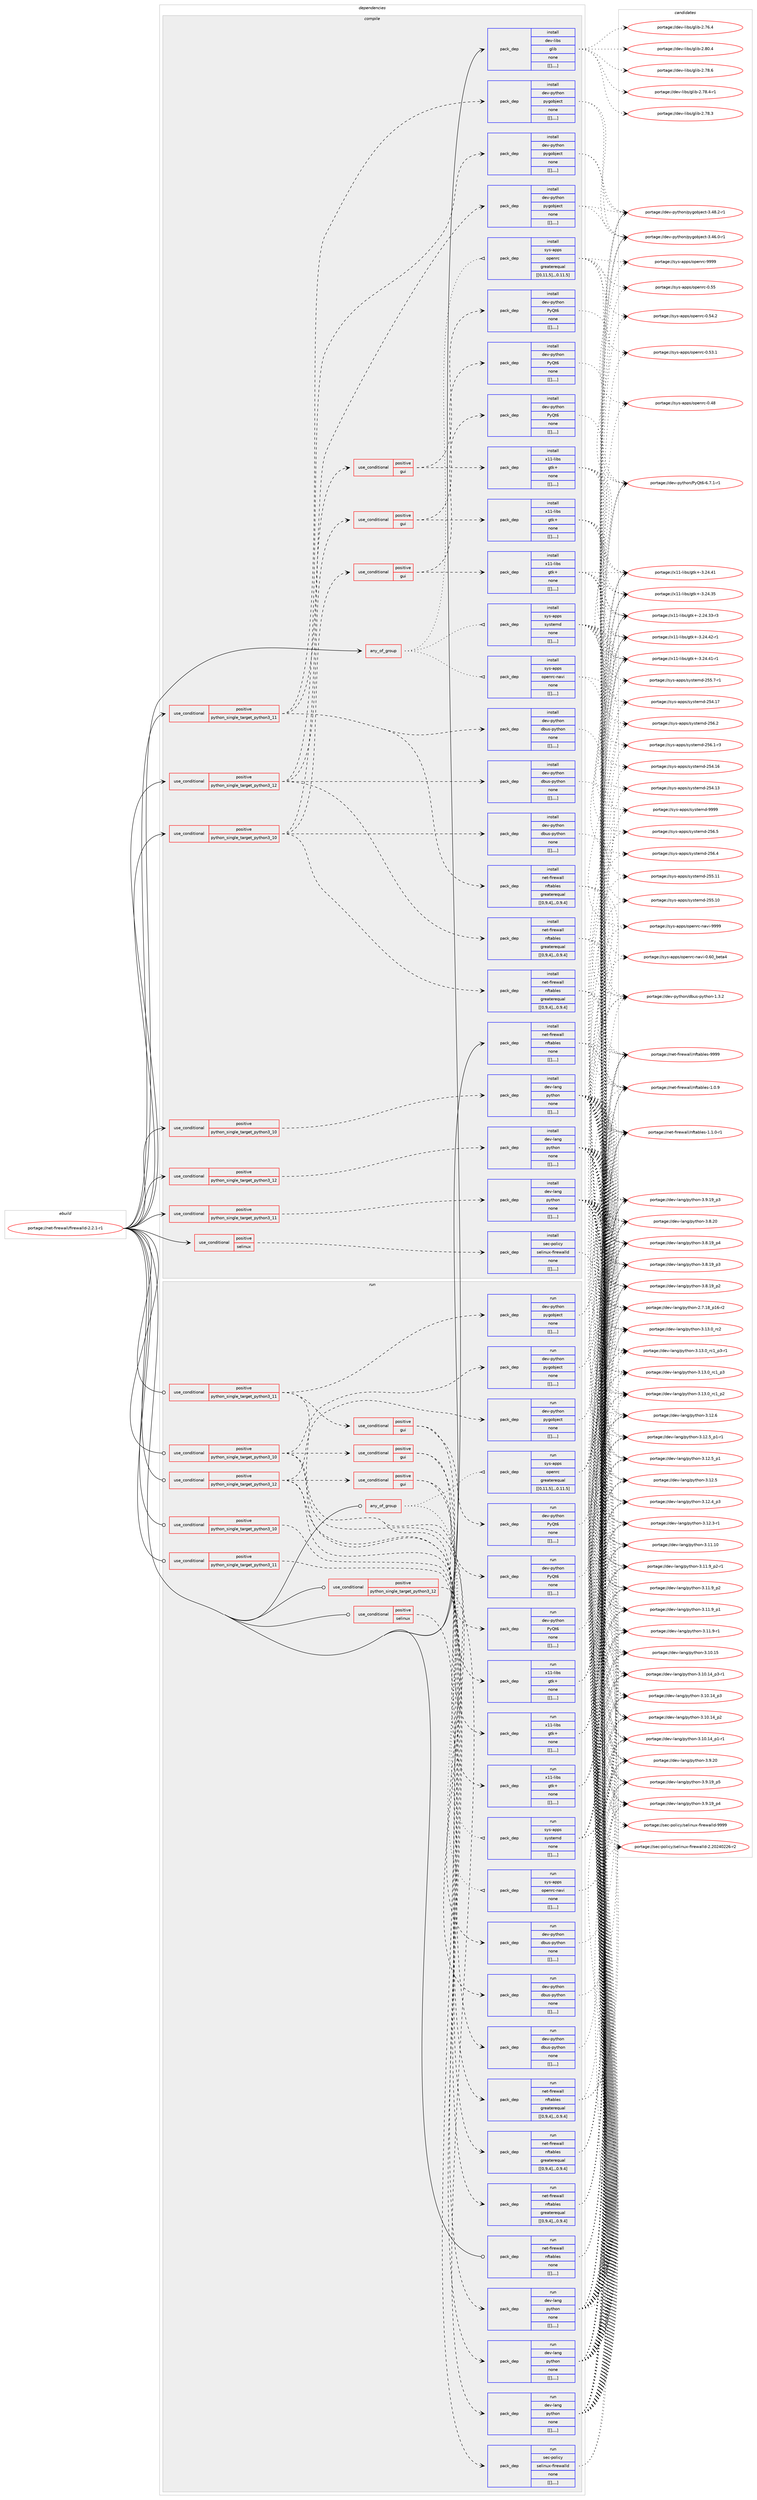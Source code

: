 digraph prolog {

# *************
# Graph options
# *************

newrank=true;
concentrate=true;
compound=true;
graph [rankdir=LR,fontname=Helvetica,fontsize=10,ranksep=1.5];#, ranksep=2.5, nodesep=0.2];
edge  [arrowhead=vee];
node  [fontname=Helvetica,fontsize=10];

# **********
# The ebuild
# **********

subgraph cluster_leftcol {
color=gray;
label=<<i>ebuild</i>>;
id [label="portage://net-firewall/firewalld-2.2.1-r1", color=red, width=4, href="../net-firewall/firewalld-2.2.1-r1.svg"];
}

# ****************
# The dependencies
# ****************

subgraph cluster_midcol {
color=gray;
label=<<i>dependencies</i>>;
subgraph cluster_compile {
fillcolor="#eeeeee";
style=filled;
label=<<i>compile</i>>;
subgraph any2575 {
dependency365723 [label=<<TABLE BORDER="0" CELLBORDER="1" CELLSPACING="0" CELLPADDING="4"><TR><TD CELLPADDING="10">any_of_group</TD></TR></TABLE>>, shape=none, color=red];subgraph pack268166 {
dependency365724 [label=<<TABLE BORDER="0" CELLBORDER="1" CELLSPACING="0" CELLPADDING="4" WIDTH="220"><TR><TD ROWSPAN="6" CELLPADDING="30">pack_dep</TD></TR><TR><TD WIDTH="110">install</TD></TR><TR><TD>sys-apps</TD></TR><TR><TD>openrc</TD></TR><TR><TD>greaterequal</TD></TR><TR><TD>[[0,11,5],,,0.11.5]</TD></TR></TABLE>>, shape=none, color=blue];
}
dependency365723:e -> dependency365724:w [weight=20,style="dotted",arrowhead="oinv"];
subgraph pack268167 {
dependency365725 [label=<<TABLE BORDER="0" CELLBORDER="1" CELLSPACING="0" CELLPADDING="4" WIDTH="220"><TR><TD ROWSPAN="6" CELLPADDING="30">pack_dep</TD></TR><TR><TD WIDTH="110">install</TD></TR><TR><TD>sys-apps</TD></TR><TR><TD>openrc-navi</TD></TR><TR><TD>none</TD></TR><TR><TD>[[],,,,]</TD></TR></TABLE>>, shape=none, color=blue];
}
dependency365723:e -> dependency365725:w [weight=20,style="dotted",arrowhead="oinv"];
subgraph pack268168 {
dependency365726 [label=<<TABLE BORDER="0" CELLBORDER="1" CELLSPACING="0" CELLPADDING="4" WIDTH="220"><TR><TD ROWSPAN="6" CELLPADDING="30">pack_dep</TD></TR><TR><TD WIDTH="110">install</TD></TR><TR><TD>sys-apps</TD></TR><TR><TD>systemd</TD></TR><TR><TD>none</TD></TR><TR><TD>[[],,,,]</TD></TR></TABLE>>, shape=none, color=blue];
}
dependency365723:e -> dependency365726:w [weight=20,style="dotted",arrowhead="oinv"];
}
id:e -> dependency365723:w [weight=20,style="solid",arrowhead="vee"];
subgraph cond94804 {
dependency365727 [label=<<TABLE BORDER="0" CELLBORDER="1" CELLSPACING="0" CELLPADDING="4"><TR><TD ROWSPAN="3" CELLPADDING="10">use_conditional</TD></TR><TR><TD>positive</TD></TR><TR><TD>python_single_target_python3_10</TD></TR></TABLE>>, shape=none, color=red];
subgraph pack268169 {
dependency365728 [label=<<TABLE BORDER="0" CELLBORDER="1" CELLSPACING="0" CELLPADDING="4" WIDTH="220"><TR><TD ROWSPAN="6" CELLPADDING="30">pack_dep</TD></TR><TR><TD WIDTH="110">install</TD></TR><TR><TD>dev-lang</TD></TR><TR><TD>python</TD></TR><TR><TD>none</TD></TR><TR><TD>[[],,,,]</TD></TR></TABLE>>, shape=none, color=blue];
}
dependency365727:e -> dependency365728:w [weight=20,style="dashed",arrowhead="vee"];
}
id:e -> dependency365727:w [weight=20,style="solid",arrowhead="vee"];
subgraph cond94805 {
dependency365729 [label=<<TABLE BORDER="0" CELLBORDER="1" CELLSPACING="0" CELLPADDING="4"><TR><TD ROWSPAN="3" CELLPADDING="10">use_conditional</TD></TR><TR><TD>positive</TD></TR><TR><TD>python_single_target_python3_10</TD></TR></TABLE>>, shape=none, color=red];
subgraph pack268170 {
dependency365730 [label=<<TABLE BORDER="0" CELLBORDER="1" CELLSPACING="0" CELLPADDING="4" WIDTH="220"><TR><TD ROWSPAN="6" CELLPADDING="30">pack_dep</TD></TR><TR><TD WIDTH="110">install</TD></TR><TR><TD>dev-python</TD></TR><TR><TD>dbus-python</TD></TR><TR><TD>none</TD></TR><TR><TD>[[],,,,]</TD></TR></TABLE>>, shape=none, color=blue];
}
dependency365729:e -> dependency365730:w [weight=20,style="dashed",arrowhead="vee"];
subgraph pack268171 {
dependency365731 [label=<<TABLE BORDER="0" CELLBORDER="1" CELLSPACING="0" CELLPADDING="4" WIDTH="220"><TR><TD ROWSPAN="6" CELLPADDING="30">pack_dep</TD></TR><TR><TD WIDTH="110">install</TD></TR><TR><TD>dev-python</TD></TR><TR><TD>pygobject</TD></TR><TR><TD>none</TD></TR><TR><TD>[[],,,,]</TD></TR></TABLE>>, shape=none, color=blue];
}
dependency365729:e -> dependency365731:w [weight=20,style="dashed",arrowhead="vee"];
subgraph pack268172 {
dependency365732 [label=<<TABLE BORDER="0" CELLBORDER="1" CELLSPACING="0" CELLPADDING="4" WIDTH="220"><TR><TD ROWSPAN="6" CELLPADDING="30">pack_dep</TD></TR><TR><TD WIDTH="110">install</TD></TR><TR><TD>net-firewall</TD></TR><TR><TD>nftables</TD></TR><TR><TD>greaterequal</TD></TR><TR><TD>[[0,9,4],,,0.9.4]</TD></TR></TABLE>>, shape=none, color=blue];
}
dependency365729:e -> dependency365732:w [weight=20,style="dashed",arrowhead="vee"];
subgraph cond94806 {
dependency365733 [label=<<TABLE BORDER="0" CELLBORDER="1" CELLSPACING="0" CELLPADDING="4"><TR><TD ROWSPAN="3" CELLPADDING="10">use_conditional</TD></TR><TR><TD>positive</TD></TR><TR><TD>gui</TD></TR></TABLE>>, shape=none, color=red];
subgraph pack268173 {
dependency365734 [label=<<TABLE BORDER="0" CELLBORDER="1" CELLSPACING="0" CELLPADDING="4" WIDTH="220"><TR><TD ROWSPAN="6" CELLPADDING="30">pack_dep</TD></TR><TR><TD WIDTH="110">install</TD></TR><TR><TD>x11-libs</TD></TR><TR><TD>gtk+</TD></TR><TR><TD>none</TD></TR><TR><TD>[[],,,,]</TD></TR></TABLE>>, shape=none, color=blue];
}
dependency365733:e -> dependency365734:w [weight=20,style="dashed",arrowhead="vee"];
subgraph pack268174 {
dependency365735 [label=<<TABLE BORDER="0" CELLBORDER="1" CELLSPACING="0" CELLPADDING="4" WIDTH="220"><TR><TD ROWSPAN="6" CELLPADDING="30">pack_dep</TD></TR><TR><TD WIDTH="110">install</TD></TR><TR><TD>dev-python</TD></TR><TR><TD>PyQt6</TD></TR><TR><TD>none</TD></TR><TR><TD>[[],,,,]</TD></TR></TABLE>>, shape=none, color=blue];
}
dependency365733:e -> dependency365735:w [weight=20,style="dashed",arrowhead="vee"];
}
dependency365729:e -> dependency365733:w [weight=20,style="dashed",arrowhead="vee"];
}
id:e -> dependency365729:w [weight=20,style="solid",arrowhead="vee"];
subgraph cond94807 {
dependency365736 [label=<<TABLE BORDER="0" CELLBORDER="1" CELLSPACING="0" CELLPADDING="4"><TR><TD ROWSPAN="3" CELLPADDING="10">use_conditional</TD></TR><TR><TD>positive</TD></TR><TR><TD>python_single_target_python3_11</TD></TR></TABLE>>, shape=none, color=red];
subgraph pack268175 {
dependency365737 [label=<<TABLE BORDER="0" CELLBORDER="1" CELLSPACING="0" CELLPADDING="4" WIDTH="220"><TR><TD ROWSPAN="6" CELLPADDING="30">pack_dep</TD></TR><TR><TD WIDTH="110">install</TD></TR><TR><TD>dev-lang</TD></TR><TR><TD>python</TD></TR><TR><TD>none</TD></TR><TR><TD>[[],,,,]</TD></TR></TABLE>>, shape=none, color=blue];
}
dependency365736:e -> dependency365737:w [weight=20,style="dashed",arrowhead="vee"];
}
id:e -> dependency365736:w [weight=20,style="solid",arrowhead="vee"];
subgraph cond94808 {
dependency365738 [label=<<TABLE BORDER="0" CELLBORDER="1" CELLSPACING="0" CELLPADDING="4"><TR><TD ROWSPAN="3" CELLPADDING="10">use_conditional</TD></TR><TR><TD>positive</TD></TR><TR><TD>python_single_target_python3_11</TD></TR></TABLE>>, shape=none, color=red];
subgraph pack268176 {
dependency365739 [label=<<TABLE BORDER="0" CELLBORDER="1" CELLSPACING="0" CELLPADDING="4" WIDTH="220"><TR><TD ROWSPAN="6" CELLPADDING="30">pack_dep</TD></TR><TR><TD WIDTH="110">install</TD></TR><TR><TD>dev-python</TD></TR><TR><TD>dbus-python</TD></TR><TR><TD>none</TD></TR><TR><TD>[[],,,,]</TD></TR></TABLE>>, shape=none, color=blue];
}
dependency365738:e -> dependency365739:w [weight=20,style="dashed",arrowhead="vee"];
subgraph pack268177 {
dependency365740 [label=<<TABLE BORDER="0" CELLBORDER="1" CELLSPACING="0" CELLPADDING="4" WIDTH="220"><TR><TD ROWSPAN="6" CELLPADDING="30">pack_dep</TD></TR><TR><TD WIDTH="110">install</TD></TR><TR><TD>dev-python</TD></TR><TR><TD>pygobject</TD></TR><TR><TD>none</TD></TR><TR><TD>[[],,,,]</TD></TR></TABLE>>, shape=none, color=blue];
}
dependency365738:e -> dependency365740:w [weight=20,style="dashed",arrowhead="vee"];
subgraph pack268178 {
dependency365741 [label=<<TABLE BORDER="0" CELLBORDER="1" CELLSPACING="0" CELLPADDING="4" WIDTH="220"><TR><TD ROWSPAN="6" CELLPADDING="30">pack_dep</TD></TR><TR><TD WIDTH="110">install</TD></TR><TR><TD>net-firewall</TD></TR><TR><TD>nftables</TD></TR><TR><TD>greaterequal</TD></TR><TR><TD>[[0,9,4],,,0.9.4]</TD></TR></TABLE>>, shape=none, color=blue];
}
dependency365738:e -> dependency365741:w [weight=20,style="dashed",arrowhead="vee"];
subgraph cond94809 {
dependency365742 [label=<<TABLE BORDER="0" CELLBORDER="1" CELLSPACING="0" CELLPADDING="4"><TR><TD ROWSPAN="3" CELLPADDING="10">use_conditional</TD></TR><TR><TD>positive</TD></TR><TR><TD>gui</TD></TR></TABLE>>, shape=none, color=red];
subgraph pack268179 {
dependency365743 [label=<<TABLE BORDER="0" CELLBORDER="1" CELLSPACING="0" CELLPADDING="4" WIDTH="220"><TR><TD ROWSPAN="6" CELLPADDING="30">pack_dep</TD></TR><TR><TD WIDTH="110">install</TD></TR><TR><TD>x11-libs</TD></TR><TR><TD>gtk+</TD></TR><TR><TD>none</TD></TR><TR><TD>[[],,,,]</TD></TR></TABLE>>, shape=none, color=blue];
}
dependency365742:e -> dependency365743:w [weight=20,style="dashed",arrowhead="vee"];
subgraph pack268180 {
dependency365744 [label=<<TABLE BORDER="0" CELLBORDER="1" CELLSPACING="0" CELLPADDING="4" WIDTH="220"><TR><TD ROWSPAN="6" CELLPADDING="30">pack_dep</TD></TR><TR><TD WIDTH="110">install</TD></TR><TR><TD>dev-python</TD></TR><TR><TD>PyQt6</TD></TR><TR><TD>none</TD></TR><TR><TD>[[],,,,]</TD></TR></TABLE>>, shape=none, color=blue];
}
dependency365742:e -> dependency365744:w [weight=20,style="dashed",arrowhead="vee"];
}
dependency365738:e -> dependency365742:w [weight=20,style="dashed",arrowhead="vee"];
}
id:e -> dependency365738:w [weight=20,style="solid",arrowhead="vee"];
subgraph cond94810 {
dependency365745 [label=<<TABLE BORDER="0" CELLBORDER="1" CELLSPACING="0" CELLPADDING="4"><TR><TD ROWSPAN="3" CELLPADDING="10">use_conditional</TD></TR><TR><TD>positive</TD></TR><TR><TD>python_single_target_python3_12</TD></TR></TABLE>>, shape=none, color=red];
subgraph pack268181 {
dependency365746 [label=<<TABLE BORDER="0" CELLBORDER="1" CELLSPACING="0" CELLPADDING="4" WIDTH="220"><TR><TD ROWSPAN="6" CELLPADDING="30">pack_dep</TD></TR><TR><TD WIDTH="110">install</TD></TR><TR><TD>dev-lang</TD></TR><TR><TD>python</TD></TR><TR><TD>none</TD></TR><TR><TD>[[],,,,]</TD></TR></TABLE>>, shape=none, color=blue];
}
dependency365745:e -> dependency365746:w [weight=20,style="dashed",arrowhead="vee"];
}
id:e -> dependency365745:w [weight=20,style="solid",arrowhead="vee"];
subgraph cond94811 {
dependency365747 [label=<<TABLE BORDER="0" CELLBORDER="1" CELLSPACING="0" CELLPADDING="4"><TR><TD ROWSPAN="3" CELLPADDING="10">use_conditional</TD></TR><TR><TD>positive</TD></TR><TR><TD>python_single_target_python3_12</TD></TR></TABLE>>, shape=none, color=red];
subgraph pack268182 {
dependency365748 [label=<<TABLE BORDER="0" CELLBORDER="1" CELLSPACING="0" CELLPADDING="4" WIDTH="220"><TR><TD ROWSPAN="6" CELLPADDING="30">pack_dep</TD></TR><TR><TD WIDTH="110">install</TD></TR><TR><TD>dev-python</TD></TR><TR><TD>dbus-python</TD></TR><TR><TD>none</TD></TR><TR><TD>[[],,,,]</TD></TR></TABLE>>, shape=none, color=blue];
}
dependency365747:e -> dependency365748:w [weight=20,style="dashed",arrowhead="vee"];
subgraph pack268183 {
dependency365749 [label=<<TABLE BORDER="0" CELLBORDER="1" CELLSPACING="0" CELLPADDING="4" WIDTH="220"><TR><TD ROWSPAN="6" CELLPADDING="30">pack_dep</TD></TR><TR><TD WIDTH="110">install</TD></TR><TR><TD>dev-python</TD></TR><TR><TD>pygobject</TD></TR><TR><TD>none</TD></TR><TR><TD>[[],,,,]</TD></TR></TABLE>>, shape=none, color=blue];
}
dependency365747:e -> dependency365749:w [weight=20,style="dashed",arrowhead="vee"];
subgraph pack268184 {
dependency365750 [label=<<TABLE BORDER="0" CELLBORDER="1" CELLSPACING="0" CELLPADDING="4" WIDTH="220"><TR><TD ROWSPAN="6" CELLPADDING="30">pack_dep</TD></TR><TR><TD WIDTH="110">install</TD></TR><TR><TD>net-firewall</TD></TR><TR><TD>nftables</TD></TR><TR><TD>greaterequal</TD></TR><TR><TD>[[0,9,4],,,0.9.4]</TD></TR></TABLE>>, shape=none, color=blue];
}
dependency365747:e -> dependency365750:w [weight=20,style="dashed",arrowhead="vee"];
subgraph cond94812 {
dependency365751 [label=<<TABLE BORDER="0" CELLBORDER="1" CELLSPACING="0" CELLPADDING="4"><TR><TD ROWSPAN="3" CELLPADDING="10">use_conditional</TD></TR><TR><TD>positive</TD></TR><TR><TD>gui</TD></TR></TABLE>>, shape=none, color=red];
subgraph pack268185 {
dependency365752 [label=<<TABLE BORDER="0" CELLBORDER="1" CELLSPACING="0" CELLPADDING="4" WIDTH="220"><TR><TD ROWSPAN="6" CELLPADDING="30">pack_dep</TD></TR><TR><TD WIDTH="110">install</TD></TR><TR><TD>x11-libs</TD></TR><TR><TD>gtk+</TD></TR><TR><TD>none</TD></TR><TR><TD>[[],,,,]</TD></TR></TABLE>>, shape=none, color=blue];
}
dependency365751:e -> dependency365752:w [weight=20,style="dashed",arrowhead="vee"];
subgraph pack268186 {
dependency365753 [label=<<TABLE BORDER="0" CELLBORDER="1" CELLSPACING="0" CELLPADDING="4" WIDTH="220"><TR><TD ROWSPAN="6" CELLPADDING="30">pack_dep</TD></TR><TR><TD WIDTH="110">install</TD></TR><TR><TD>dev-python</TD></TR><TR><TD>PyQt6</TD></TR><TR><TD>none</TD></TR><TR><TD>[[],,,,]</TD></TR></TABLE>>, shape=none, color=blue];
}
dependency365751:e -> dependency365753:w [weight=20,style="dashed",arrowhead="vee"];
}
dependency365747:e -> dependency365751:w [weight=20,style="dashed",arrowhead="vee"];
}
id:e -> dependency365747:w [weight=20,style="solid",arrowhead="vee"];
subgraph cond94813 {
dependency365754 [label=<<TABLE BORDER="0" CELLBORDER="1" CELLSPACING="0" CELLPADDING="4"><TR><TD ROWSPAN="3" CELLPADDING="10">use_conditional</TD></TR><TR><TD>positive</TD></TR><TR><TD>selinux</TD></TR></TABLE>>, shape=none, color=red];
subgraph pack268187 {
dependency365755 [label=<<TABLE BORDER="0" CELLBORDER="1" CELLSPACING="0" CELLPADDING="4" WIDTH="220"><TR><TD ROWSPAN="6" CELLPADDING="30">pack_dep</TD></TR><TR><TD WIDTH="110">install</TD></TR><TR><TD>sec-policy</TD></TR><TR><TD>selinux-firewalld</TD></TR><TR><TD>none</TD></TR><TR><TD>[[],,,,]</TD></TR></TABLE>>, shape=none, color=blue];
}
dependency365754:e -> dependency365755:w [weight=20,style="dashed",arrowhead="vee"];
}
id:e -> dependency365754:w [weight=20,style="solid",arrowhead="vee"];
subgraph pack268188 {
dependency365756 [label=<<TABLE BORDER="0" CELLBORDER="1" CELLSPACING="0" CELLPADDING="4" WIDTH="220"><TR><TD ROWSPAN="6" CELLPADDING="30">pack_dep</TD></TR><TR><TD WIDTH="110">install</TD></TR><TR><TD>dev-libs</TD></TR><TR><TD>glib</TD></TR><TR><TD>none</TD></TR><TR><TD>[[],,,,]</TD></TR></TABLE>>, shape=none, color=blue];
}
id:e -> dependency365756:w [weight=20,style="solid",arrowhead="vee"];
subgraph pack268189 {
dependency365757 [label=<<TABLE BORDER="0" CELLBORDER="1" CELLSPACING="0" CELLPADDING="4" WIDTH="220"><TR><TD ROWSPAN="6" CELLPADDING="30">pack_dep</TD></TR><TR><TD WIDTH="110">install</TD></TR><TR><TD>net-firewall</TD></TR><TR><TD>nftables</TD></TR><TR><TD>none</TD></TR><TR><TD>[[],,,,]</TD></TR></TABLE>>, shape=none, color=blue];
}
id:e -> dependency365757:w [weight=20,style="solid",arrowhead="vee"];
}
subgraph cluster_compileandrun {
fillcolor="#eeeeee";
style=filled;
label=<<i>compile and run</i>>;
}
subgraph cluster_run {
fillcolor="#eeeeee";
style=filled;
label=<<i>run</i>>;
subgraph any2576 {
dependency365758 [label=<<TABLE BORDER="0" CELLBORDER="1" CELLSPACING="0" CELLPADDING="4"><TR><TD CELLPADDING="10">any_of_group</TD></TR></TABLE>>, shape=none, color=red];subgraph pack268190 {
dependency365759 [label=<<TABLE BORDER="0" CELLBORDER="1" CELLSPACING="0" CELLPADDING="4" WIDTH="220"><TR><TD ROWSPAN="6" CELLPADDING="30">pack_dep</TD></TR><TR><TD WIDTH="110">run</TD></TR><TR><TD>sys-apps</TD></TR><TR><TD>openrc</TD></TR><TR><TD>greaterequal</TD></TR><TR><TD>[[0,11,5],,,0.11.5]</TD></TR></TABLE>>, shape=none, color=blue];
}
dependency365758:e -> dependency365759:w [weight=20,style="dotted",arrowhead="oinv"];
subgraph pack268191 {
dependency365760 [label=<<TABLE BORDER="0" CELLBORDER="1" CELLSPACING="0" CELLPADDING="4" WIDTH="220"><TR><TD ROWSPAN="6" CELLPADDING="30">pack_dep</TD></TR><TR><TD WIDTH="110">run</TD></TR><TR><TD>sys-apps</TD></TR><TR><TD>openrc-navi</TD></TR><TR><TD>none</TD></TR><TR><TD>[[],,,,]</TD></TR></TABLE>>, shape=none, color=blue];
}
dependency365758:e -> dependency365760:w [weight=20,style="dotted",arrowhead="oinv"];
subgraph pack268192 {
dependency365761 [label=<<TABLE BORDER="0" CELLBORDER="1" CELLSPACING="0" CELLPADDING="4" WIDTH="220"><TR><TD ROWSPAN="6" CELLPADDING="30">pack_dep</TD></TR><TR><TD WIDTH="110">run</TD></TR><TR><TD>sys-apps</TD></TR><TR><TD>systemd</TD></TR><TR><TD>none</TD></TR><TR><TD>[[],,,,]</TD></TR></TABLE>>, shape=none, color=blue];
}
dependency365758:e -> dependency365761:w [weight=20,style="dotted",arrowhead="oinv"];
}
id:e -> dependency365758:w [weight=20,style="solid",arrowhead="odot"];
subgraph cond94814 {
dependency365762 [label=<<TABLE BORDER="0" CELLBORDER="1" CELLSPACING="0" CELLPADDING="4"><TR><TD ROWSPAN="3" CELLPADDING="10">use_conditional</TD></TR><TR><TD>positive</TD></TR><TR><TD>python_single_target_python3_10</TD></TR></TABLE>>, shape=none, color=red];
subgraph pack268193 {
dependency365763 [label=<<TABLE BORDER="0" CELLBORDER="1" CELLSPACING="0" CELLPADDING="4" WIDTH="220"><TR><TD ROWSPAN="6" CELLPADDING="30">pack_dep</TD></TR><TR><TD WIDTH="110">run</TD></TR><TR><TD>dev-lang</TD></TR><TR><TD>python</TD></TR><TR><TD>none</TD></TR><TR><TD>[[],,,,]</TD></TR></TABLE>>, shape=none, color=blue];
}
dependency365762:e -> dependency365763:w [weight=20,style="dashed",arrowhead="vee"];
}
id:e -> dependency365762:w [weight=20,style="solid",arrowhead="odot"];
subgraph cond94815 {
dependency365764 [label=<<TABLE BORDER="0" CELLBORDER="1" CELLSPACING="0" CELLPADDING="4"><TR><TD ROWSPAN="3" CELLPADDING="10">use_conditional</TD></TR><TR><TD>positive</TD></TR><TR><TD>python_single_target_python3_10</TD></TR></TABLE>>, shape=none, color=red];
subgraph pack268194 {
dependency365765 [label=<<TABLE BORDER="0" CELLBORDER="1" CELLSPACING="0" CELLPADDING="4" WIDTH="220"><TR><TD ROWSPAN="6" CELLPADDING="30">pack_dep</TD></TR><TR><TD WIDTH="110">run</TD></TR><TR><TD>dev-python</TD></TR><TR><TD>dbus-python</TD></TR><TR><TD>none</TD></TR><TR><TD>[[],,,,]</TD></TR></TABLE>>, shape=none, color=blue];
}
dependency365764:e -> dependency365765:w [weight=20,style="dashed",arrowhead="vee"];
subgraph pack268195 {
dependency365766 [label=<<TABLE BORDER="0" CELLBORDER="1" CELLSPACING="0" CELLPADDING="4" WIDTH="220"><TR><TD ROWSPAN="6" CELLPADDING="30">pack_dep</TD></TR><TR><TD WIDTH="110">run</TD></TR><TR><TD>dev-python</TD></TR><TR><TD>pygobject</TD></TR><TR><TD>none</TD></TR><TR><TD>[[],,,,]</TD></TR></TABLE>>, shape=none, color=blue];
}
dependency365764:e -> dependency365766:w [weight=20,style="dashed",arrowhead="vee"];
subgraph pack268196 {
dependency365767 [label=<<TABLE BORDER="0" CELLBORDER="1" CELLSPACING="0" CELLPADDING="4" WIDTH="220"><TR><TD ROWSPAN="6" CELLPADDING="30">pack_dep</TD></TR><TR><TD WIDTH="110">run</TD></TR><TR><TD>net-firewall</TD></TR><TR><TD>nftables</TD></TR><TR><TD>greaterequal</TD></TR><TR><TD>[[0,9,4],,,0.9.4]</TD></TR></TABLE>>, shape=none, color=blue];
}
dependency365764:e -> dependency365767:w [weight=20,style="dashed",arrowhead="vee"];
subgraph cond94816 {
dependency365768 [label=<<TABLE BORDER="0" CELLBORDER="1" CELLSPACING="0" CELLPADDING="4"><TR><TD ROWSPAN="3" CELLPADDING="10">use_conditional</TD></TR><TR><TD>positive</TD></TR><TR><TD>gui</TD></TR></TABLE>>, shape=none, color=red];
subgraph pack268197 {
dependency365769 [label=<<TABLE BORDER="0" CELLBORDER="1" CELLSPACING="0" CELLPADDING="4" WIDTH="220"><TR><TD ROWSPAN="6" CELLPADDING="30">pack_dep</TD></TR><TR><TD WIDTH="110">run</TD></TR><TR><TD>x11-libs</TD></TR><TR><TD>gtk+</TD></TR><TR><TD>none</TD></TR><TR><TD>[[],,,,]</TD></TR></TABLE>>, shape=none, color=blue];
}
dependency365768:e -> dependency365769:w [weight=20,style="dashed",arrowhead="vee"];
subgraph pack268198 {
dependency365770 [label=<<TABLE BORDER="0" CELLBORDER="1" CELLSPACING="0" CELLPADDING="4" WIDTH="220"><TR><TD ROWSPAN="6" CELLPADDING="30">pack_dep</TD></TR><TR><TD WIDTH="110">run</TD></TR><TR><TD>dev-python</TD></TR><TR><TD>PyQt6</TD></TR><TR><TD>none</TD></TR><TR><TD>[[],,,,]</TD></TR></TABLE>>, shape=none, color=blue];
}
dependency365768:e -> dependency365770:w [weight=20,style="dashed",arrowhead="vee"];
}
dependency365764:e -> dependency365768:w [weight=20,style="dashed",arrowhead="vee"];
}
id:e -> dependency365764:w [weight=20,style="solid",arrowhead="odot"];
subgraph cond94817 {
dependency365771 [label=<<TABLE BORDER="0" CELLBORDER="1" CELLSPACING="0" CELLPADDING="4"><TR><TD ROWSPAN="3" CELLPADDING="10">use_conditional</TD></TR><TR><TD>positive</TD></TR><TR><TD>python_single_target_python3_11</TD></TR></TABLE>>, shape=none, color=red];
subgraph pack268199 {
dependency365772 [label=<<TABLE BORDER="0" CELLBORDER="1" CELLSPACING="0" CELLPADDING="4" WIDTH="220"><TR><TD ROWSPAN="6" CELLPADDING="30">pack_dep</TD></TR><TR><TD WIDTH="110">run</TD></TR><TR><TD>dev-lang</TD></TR><TR><TD>python</TD></TR><TR><TD>none</TD></TR><TR><TD>[[],,,,]</TD></TR></TABLE>>, shape=none, color=blue];
}
dependency365771:e -> dependency365772:w [weight=20,style="dashed",arrowhead="vee"];
}
id:e -> dependency365771:w [weight=20,style="solid",arrowhead="odot"];
subgraph cond94818 {
dependency365773 [label=<<TABLE BORDER="0" CELLBORDER="1" CELLSPACING="0" CELLPADDING="4"><TR><TD ROWSPAN="3" CELLPADDING="10">use_conditional</TD></TR><TR><TD>positive</TD></TR><TR><TD>python_single_target_python3_11</TD></TR></TABLE>>, shape=none, color=red];
subgraph pack268200 {
dependency365774 [label=<<TABLE BORDER="0" CELLBORDER="1" CELLSPACING="0" CELLPADDING="4" WIDTH="220"><TR><TD ROWSPAN="6" CELLPADDING="30">pack_dep</TD></TR><TR><TD WIDTH="110">run</TD></TR><TR><TD>dev-python</TD></TR><TR><TD>dbus-python</TD></TR><TR><TD>none</TD></TR><TR><TD>[[],,,,]</TD></TR></TABLE>>, shape=none, color=blue];
}
dependency365773:e -> dependency365774:w [weight=20,style="dashed",arrowhead="vee"];
subgraph pack268201 {
dependency365775 [label=<<TABLE BORDER="0" CELLBORDER="1" CELLSPACING="0" CELLPADDING="4" WIDTH="220"><TR><TD ROWSPAN="6" CELLPADDING="30">pack_dep</TD></TR><TR><TD WIDTH="110">run</TD></TR><TR><TD>dev-python</TD></TR><TR><TD>pygobject</TD></TR><TR><TD>none</TD></TR><TR><TD>[[],,,,]</TD></TR></TABLE>>, shape=none, color=blue];
}
dependency365773:e -> dependency365775:w [weight=20,style="dashed",arrowhead="vee"];
subgraph pack268202 {
dependency365776 [label=<<TABLE BORDER="0" CELLBORDER="1" CELLSPACING="0" CELLPADDING="4" WIDTH="220"><TR><TD ROWSPAN="6" CELLPADDING="30">pack_dep</TD></TR><TR><TD WIDTH="110">run</TD></TR><TR><TD>net-firewall</TD></TR><TR><TD>nftables</TD></TR><TR><TD>greaterequal</TD></TR><TR><TD>[[0,9,4],,,0.9.4]</TD></TR></TABLE>>, shape=none, color=blue];
}
dependency365773:e -> dependency365776:w [weight=20,style="dashed",arrowhead="vee"];
subgraph cond94819 {
dependency365777 [label=<<TABLE BORDER="0" CELLBORDER="1" CELLSPACING="0" CELLPADDING="4"><TR><TD ROWSPAN="3" CELLPADDING="10">use_conditional</TD></TR><TR><TD>positive</TD></TR><TR><TD>gui</TD></TR></TABLE>>, shape=none, color=red];
subgraph pack268203 {
dependency365778 [label=<<TABLE BORDER="0" CELLBORDER="1" CELLSPACING="0" CELLPADDING="4" WIDTH="220"><TR><TD ROWSPAN="6" CELLPADDING="30">pack_dep</TD></TR><TR><TD WIDTH="110">run</TD></TR><TR><TD>x11-libs</TD></TR><TR><TD>gtk+</TD></TR><TR><TD>none</TD></TR><TR><TD>[[],,,,]</TD></TR></TABLE>>, shape=none, color=blue];
}
dependency365777:e -> dependency365778:w [weight=20,style="dashed",arrowhead="vee"];
subgraph pack268204 {
dependency365779 [label=<<TABLE BORDER="0" CELLBORDER="1" CELLSPACING="0" CELLPADDING="4" WIDTH="220"><TR><TD ROWSPAN="6" CELLPADDING="30">pack_dep</TD></TR><TR><TD WIDTH="110">run</TD></TR><TR><TD>dev-python</TD></TR><TR><TD>PyQt6</TD></TR><TR><TD>none</TD></TR><TR><TD>[[],,,,]</TD></TR></TABLE>>, shape=none, color=blue];
}
dependency365777:e -> dependency365779:w [weight=20,style="dashed",arrowhead="vee"];
}
dependency365773:e -> dependency365777:w [weight=20,style="dashed",arrowhead="vee"];
}
id:e -> dependency365773:w [weight=20,style="solid",arrowhead="odot"];
subgraph cond94820 {
dependency365780 [label=<<TABLE BORDER="0" CELLBORDER="1" CELLSPACING="0" CELLPADDING="4"><TR><TD ROWSPAN="3" CELLPADDING="10">use_conditional</TD></TR><TR><TD>positive</TD></TR><TR><TD>python_single_target_python3_12</TD></TR></TABLE>>, shape=none, color=red];
subgraph pack268205 {
dependency365781 [label=<<TABLE BORDER="0" CELLBORDER="1" CELLSPACING="0" CELLPADDING="4" WIDTH="220"><TR><TD ROWSPAN="6" CELLPADDING="30">pack_dep</TD></TR><TR><TD WIDTH="110">run</TD></TR><TR><TD>dev-lang</TD></TR><TR><TD>python</TD></TR><TR><TD>none</TD></TR><TR><TD>[[],,,,]</TD></TR></TABLE>>, shape=none, color=blue];
}
dependency365780:e -> dependency365781:w [weight=20,style="dashed",arrowhead="vee"];
}
id:e -> dependency365780:w [weight=20,style="solid",arrowhead="odot"];
subgraph cond94821 {
dependency365782 [label=<<TABLE BORDER="0" CELLBORDER="1" CELLSPACING="0" CELLPADDING="4"><TR><TD ROWSPAN="3" CELLPADDING="10">use_conditional</TD></TR><TR><TD>positive</TD></TR><TR><TD>python_single_target_python3_12</TD></TR></TABLE>>, shape=none, color=red];
subgraph pack268206 {
dependency365783 [label=<<TABLE BORDER="0" CELLBORDER="1" CELLSPACING="0" CELLPADDING="4" WIDTH="220"><TR><TD ROWSPAN="6" CELLPADDING="30">pack_dep</TD></TR><TR><TD WIDTH="110">run</TD></TR><TR><TD>dev-python</TD></TR><TR><TD>dbus-python</TD></TR><TR><TD>none</TD></TR><TR><TD>[[],,,,]</TD></TR></TABLE>>, shape=none, color=blue];
}
dependency365782:e -> dependency365783:w [weight=20,style="dashed",arrowhead="vee"];
subgraph pack268207 {
dependency365784 [label=<<TABLE BORDER="0" CELLBORDER="1" CELLSPACING="0" CELLPADDING="4" WIDTH="220"><TR><TD ROWSPAN="6" CELLPADDING="30">pack_dep</TD></TR><TR><TD WIDTH="110">run</TD></TR><TR><TD>dev-python</TD></TR><TR><TD>pygobject</TD></TR><TR><TD>none</TD></TR><TR><TD>[[],,,,]</TD></TR></TABLE>>, shape=none, color=blue];
}
dependency365782:e -> dependency365784:w [weight=20,style="dashed",arrowhead="vee"];
subgraph pack268208 {
dependency365785 [label=<<TABLE BORDER="0" CELLBORDER="1" CELLSPACING="0" CELLPADDING="4" WIDTH="220"><TR><TD ROWSPAN="6" CELLPADDING="30">pack_dep</TD></TR><TR><TD WIDTH="110">run</TD></TR><TR><TD>net-firewall</TD></TR><TR><TD>nftables</TD></TR><TR><TD>greaterequal</TD></TR><TR><TD>[[0,9,4],,,0.9.4]</TD></TR></TABLE>>, shape=none, color=blue];
}
dependency365782:e -> dependency365785:w [weight=20,style="dashed",arrowhead="vee"];
subgraph cond94822 {
dependency365786 [label=<<TABLE BORDER="0" CELLBORDER="1" CELLSPACING="0" CELLPADDING="4"><TR><TD ROWSPAN="3" CELLPADDING="10">use_conditional</TD></TR><TR><TD>positive</TD></TR><TR><TD>gui</TD></TR></TABLE>>, shape=none, color=red];
subgraph pack268209 {
dependency365787 [label=<<TABLE BORDER="0" CELLBORDER="1" CELLSPACING="0" CELLPADDING="4" WIDTH="220"><TR><TD ROWSPAN="6" CELLPADDING="30">pack_dep</TD></TR><TR><TD WIDTH="110">run</TD></TR><TR><TD>x11-libs</TD></TR><TR><TD>gtk+</TD></TR><TR><TD>none</TD></TR><TR><TD>[[],,,,]</TD></TR></TABLE>>, shape=none, color=blue];
}
dependency365786:e -> dependency365787:w [weight=20,style="dashed",arrowhead="vee"];
subgraph pack268210 {
dependency365788 [label=<<TABLE BORDER="0" CELLBORDER="1" CELLSPACING="0" CELLPADDING="4" WIDTH="220"><TR><TD ROWSPAN="6" CELLPADDING="30">pack_dep</TD></TR><TR><TD WIDTH="110">run</TD></TR><TR><TD>dev-python</TD></TR><TR><TD>PyQt6</TD></TR><TR><TD>none</TD></TR><TR><TD>[[],,,,]</TD></TR></TABLE>>, shape=none, color=blue];
}
dependency365786:e -> dependency365788:w [weight=20,style="dashed",arrowhead="vee"];
}
dependency365782:e -> dependency365786:w [weight=20,style="dashed",arrowhead="vee"];
}
id:e -> dependency365782:w [weight=20,style="solid",arrowhead="odot"];
subgraph cond94823 {
dependency365789 [label=<<TABLE BORDER="0" CELLBORDER="1" CELLSPACING="0" CELLPADDING="4"><TR><TD ROWSPAN="3" CELLPADDING="10">use_conditional</TD></TR><TR><TD>positive</TD></TR><TR><TD>selinux</TD></TR></TABLE>>, shape=none, color=red];
subgraph pack268211 {
dependency365790 [label=<<TABLE BORDER="0" CELLBORDER="1" CELLSPACING="0" CELLPADDING="4" WIDTH="220"><TR><TD ROWSPAN="6" CELLPADDING="30">pack_dep</TD></TR><TR><TD WIDTH="110">run</TD></TR><TR><TD>sec-policy</TD></TR><TR><TD>selinux-firewalld</TD></TR><TR><TD>none</TD></TR><TR><TD>[[],,,,]</TD></TR></TABLE>>, shape=none, color=blue];
}
dependency365789:e -> dependency365790:w [weight=20,style="dashed",arrowhead="vee"];
}
id:e -> dependency365789:w [weight=20,style="solid",arrowhead="odot"];
subgraph pack268212 {
dependency365791 [label=<<TABLE BORDER="0" CELLBORDER="1" CELLSPACING="0" CELLPADDING="4" WIDTH="220"><TR><TD ROWSPAN="6" CELLPADDING="30">pack_dep</TD></TR><TR><TD WIDTH="110">run</TD></TR><TR><TD>net-firewall</TD></TR><TR><TD>nftables</TD></TR><TR><TD>none</TD></TR><TR><TD>[[],,,,]</TD></TR></TABLE>>, shape=none, color=blue];
}
id:e -> dependency365791:w [weight=20,style="solid",arrowhead="odot"];
}
}

# **************
# The candidates
# **************

subgraph cluster_choices {
rank=same;
color=gray;
label=<<i>candidates</i>>;

subgraph choice268166 {
color=black;
nodesep=1;
choice115121115459711211211547111112101110114994557575757 [label="portage://sys-apps/openrc-9999", color=red, width=4,href="../sys-apps/openrc-9999.svg"];
choice115121115459711211211547111112101110114994548465353 [label="portage://sys-apps/openrc-0.55", color=red, width=4,href="../sys-apps/openrc-0.55.svg"];
choice1151211154597112112115471111121011101149945484653524650 [label="portage://sys-apps/openrc-0.54.2", color=red, width=4,href="../sys-apps/openrc-0.54.2.svg"];
choice1151211154597112112115471111121011101149945484653514649 [label="portage://sys-apps/openrc-0.53.1", color=red, width=4,href="../sys-apps/openrc-0.53.1.svg"];
choice115121115459711211211547111112101110114994548465256 [label="portage://sys-apps/openrc-0.48", color=red, width=4,href="../sys-apps/openrc-0.48.svg"];
dependency365724:e -> choice115121115459711211211547111112101110114994557575757:w [style=dotted,weight="100"];
dependency365724:e -> choice115121115459711211211547111112101110114994548465353:w [style=dotted,weight="100"];
dependency365724:e -> choice1151211154597112112115471111121011101149945484653524650:w [style=dotted,weight="100"];
dependency365724:e -> choice1151211154597112112115471111121011101149945484653514649:w [style=dotted,weight="100"];
dependency365724:e -> choice115121115459711211211547111112101110114994548465256:w [style=dotted,weight="100"];
}
subgraph choice268167 {
color=black;
nodesep=1;
choice1151211154597112112115471111121011101149945110971181054557575757 [label="portage://sys-apps/openrc-navi-9999", color=red, width=4,href="../sys-apps/openrc-navi-9999.svg"];
choice115121115459711211211547111112101110114994511097118105454846544895981011169752 [label="portage://sys-apps/openrc-navi-0.60_beta4", color=red, width=4,href="../sys-apps/openrc-navi-0.60_beta4.svg"];
dependency365725:e -> choice1151211154597112112115471111121011101149945110971181054557575757:w [style=dotted,weight="100"];
dependency365725:e -> choice115121115459711211211547111112101110114994511097118105454846544895981011169752:w [style=dotted,weight="100"];
}
subgraph choice268168 {
color=black;
nodesep=1;
choice1151211154597112112115471151211151161011091004557575757 [label="portage://sys-apps/systemd-9999", color=red, width=4,href="../sys-apps/systemd-9999.svg"];
choice115121115459711211211547115121115116101109100455053544653 [label="portage://sys-apps/systemd-256.5", color=red, width=4,href="../sys-apps/systemd-256.5.svg"];
choice115121115459711211211547115121115116101109100455053544652 [label="portage://sys-apps/systemd-256.4", color=red, width=4,href="../sys-apps/systemd-256.4.svg"];
choice115121115459711211211547115121115116101109100455053544650 [label="portage://sys-apps/systemd-256.2", color=red, width=4,href="../sys-apps/systemd-256.2.svg"];
choice1151211154597112112115471151211151161011091004550535446494511451 [label="portage://sys-apps/systemd-256.1-r3", color=red, width=4,href="../sys-apps/systemd-256.1-r3.svg"];
choice11512111545971121121154711512111511610110910045505353464949 [label="portage://sys-apps/systemd-255.11", color=red, width=4,href="../sys-apps/systemd-255.11.svg"];
choice11512111545971121121154711512111511610110910045505353464948 [label="portage://sys-apps/systemd-255.10", color=red, width=4,href="../sys-apps/systemd-255.10.svg"];
choice1151211154597112112115471151211151161011091004550535346554511449 [label="portage://sys-apps/systemd-255.7-r1", color=red, width=4,href="../sys-apps/systemd-255.7-r1.svg"];
choice11512111545971121121154711512111511610110910045505352464955 [label="portage://sys-apps/systemd-254.17", color=red, width=4,href="../sys-apps/systemd-254.17.svg"];
choice11512111545971121121154711512111511610110910045505352464954 [label="portage://sys-apps/systemd-254.16", color=red, width=4,href="../sys-apps/systemd-254.16.svg"];
choice11512111545971121121154711512111511610110910045505352464951 [label="portage://sys-apps/systemd-254.13", color=red, width=4,href="../sys-apps/systemd-254.13.svg"];
dependency365726:e -> choice1151211154597112112115471151211151161011091004557575757:w [style=dotted,weight="100"];
dependency365726:e -> choice115121115459711211211547115121115116101109100455053544653:w [style=dotted,weight="100"];
dependency365726:e -> choice115121115459711211211547115121115116101109100455053544652:w [style=dotted,weight="100"];
dependency365726:e -> choice115121115459711211211547115121115116101109100455053544650:w [style=dotted,weight="100"];
dependency365726:e -> choice1151211154597112112115471151211151161011091004550535446494511451:w [style=dotted,weight="100"];
dependency365726:e -> choice11512111545971121121154711512111511610110910045505353464949:w [style=dotted,weight="100"];
dependency365726:e -> choice11512111545971121121154711512111511610110910045505353464948:w [style=dotted,weight="100"];
dependency365726:e -> choice1151211154597112112115471151211151161011091004550535346554511449:w [style=dotted,weight="100"];
dependency365726:e -> choice11512111545971121121154711512111511610110910045505352464955:w [style=dotted,weight="100"];
dependency365726:e -> choice11512111545971121121154711512111511610110910045505352464954:w [style=dotted,weight="100"];
dependency365726:e -> choice11512111545971121121154711512111511610110910045505352464951:w [style=dotted,weight="100"];
}
subgraph choice268169 {
color=black;
nodesep=1;
choice10010111845108971101034711212111610411111045514649514648951149950 [label="portage://dev-lang/python-3.13.0_rc2", color=red, width=4,href="../dev-lang/python-3.13.0_rc2.svg"];
choice1001011184510897110103471121211161041111104551464951464895114994995112514511449 [label="portage://dev-lang/python-3.13.0_rc1_p3-r1", color=red, width=4,href="../dev-lang/python-3.13.0_rc1_p3-r1.svg"];
choice100101118451089711010347112121116104111110455146495146489511499499511251 [label="portage://dev-lang/python-3.13.0_rc1_p3", color=red, width=4,href="../dev-lang/python-3.13.0_rc1_p3.svg"];
choice100101118451089711010347112121116104111110455146495146489511499499511250 [label="portage://dev-lang/python-3.13.0_rc1_p2", color=red, width=4,href="../dev-lang/python-3.13.0_rc1_p2.svg"];
choice10010111845108971101034711212111610411111045514649504654 [label="portage://dev-lang/python-3.12.6", color=red, width=4,href="../dev-lang/python-3.12.6.svg"];
choice1001011184510897110103471121211161041111104551464950465395112494511449 [label="portage://dev-lang/python-3.12.5_p1-r1", color=red, width=4,href="../dev-lang/python-3.12.5_p1-r1.svg"];
choice100101118451089711010347112121116104111110455146495046539511249 [label="portage://dev-lang/python-3.12.5_p1", color=red, width=4,href="../dev-lang/python-3.12.5_p1.svg"];
choice10010111845108971101034711212111610411111045514649504653 [label="portage://dev-lang/python-3.12.5", color=red, width=4,href="../dev-lang/python-3.12.5.svg"];
choice100101118451089711010347112121116104111110455146495046529511251 [label="portage://dev-lang/python-3.12.4_p3", color=red, width=4,href="../dev-lang/python-3.12.4_p3.svg"];
choice100101118451089711010347112121116104111110455146495046514511449 [label="portage://dev-lang/python-3.12.3-r1", color=red, width=4,href="../dev-lang/python-3.12.3-r1.svg"];
choice1001011184510897110103471121211161041111104551464949464948 [label="portage://dev-lang/python-3.11.10", color=red, width=4,href="../dev-lang/python-3.11.10.svg"];
choice1001011184510897110103471121211161041111104551464949465795112504511449 [label="portage://dev-lang/python-3.11.9_p2-r1", color=red, width=4,href="../dev-lang/python-3.11.9_p2-r1.svg"];
choice100101118451089711010347112121116104111110455146494946579511250 [label="portage://dev-lang/python-3.11.9_p2", color=red, width=4,href="../dev-lang/python-3.11.9_p2.svg"];
choice100101118451089711010347112121116104111110455146494946579511249 [label="portage://dev-lang/python-3.11.9_p1", color=red, width=4,href="../dev-lang/python-3.11.9_p1.svg"];
choice100101118451089711010347112121116104111110455146494946574511449 [label="portage://dev-lang/python-3.11.9-r1", color=red, width=4,href="../dev-lang/python-3.11.9-r1.svg"];
choice1001011184510897110103471121211161041111104551464948464953 [label="portage://dev-lang/python-3.10.15", color=red, width=4,href="../dev-lang/python-3.10.15.svg"];
choice100101118451089711010347112121116104111110455146494846495295112514511449 [label="portage://dev-lang/python-3.10.14_p3-r1", color=red, width=4,href="../dev-lang/python-3.10.14_p3-r1.svg"];
choice10010111845108971101034711212111610411111045514649484649529511251 [label="portage://dev-lang/python-3.10.14_p3", color=red, width=4,href="../dev-lang/python-3.10.14_p3.svg"];
choice10010111845108971101034711212111610411111045514649484649529511250 [label="portage://dev-lang/python-3.10.14_p2", color=red, width=4,href="../dev-lang/python-3.10.14_p2.svg"];
choice100101118451089711010347112121116104111110455146494846495295112494511449 [label="portage://dev-lang/python-3.10.14_p1-r1", color=red, width=4,href="../dev-lang/python-3.10.14_p1-r1.svg"];
choice10010111845108971101034711212111610411111045514657465048 [label="portage://dev-lang/python-3.9.20", color=red, width=4,href="../dev-lang/python-3.9.20.svg"];
choice100101118451089711010347112121116104111110455146574649579511253 [label="portage://dev-lang/python-3.9.19_p5", color=red, width=4,href="../dev-lang/python-3.9.19_p5.svg"];
choice100101118451089711010347112121116104111110455146574649579511252 [label="portage://dev-lang/python-3.9.19_p4", color=red, width=4,href="../dev-lang/python-3.9.19_p4.svg"];
choice100101118451089711010347112121116104111110455146574649579511251 [label="portage://dev-lang/python-3.9.19_p3", color=red, width=4,href="../dev-lang/python-3.9.19_p3.svg"];
choice10010111845108971101034711212111610411111045514656465048 [label="portage://dev-lang/python-3.8.20", color=red, width=4,href="../dev-lang/python-3.8.20.svg"];
choice100101118451089711010347112121116104111110455146564649579511252 [label="portage://dev-lang/python-3.8.19_p4", color=red, width=4,href="../dev-lang/python-3.8.19_p4.svg"];
choice100101118451089711010347112121116104111110455146564649579511251 [label="portage://dev-lang/python-3.8.19_p3", color=red, width=4,href="../dev-lang/python-3.8.19_p3.svg"];
choice100101118451089711010347112121116104111110455146564649579511250 [label="portage://dev-lang/python-3.8.19_p2", color=red, width=4,href="../dev-lang/python-3.8.19_p2.svg"];
choice100101118451089711010347112121116104111110455046554649569511249544511450 [label="portage://dev-lang/python-2.7.18_p16-r2", color=red, width=4,href="../dev-lang/python-2.7.18_p16-r2.svg"];
dependency365728:e -> choice10010111845108971101034711212111610411111045514649514648951149950:w [style=dotted,weight="100"];
dependency365728:e -> choice1001011184510897110103471121211161041111104551464951464895114994995112514511449:w [style=dotted,weight="100"];
dependency365728:e -> choice100101118451089711010347112121116104111110455146495146489511499499511251:w [style=dotted,weight="100"];
dependency365728:e -> choice100101118451089711010347112121116104111110455146495146489511499499511250:w [style=dotted,weight="100"];
dependency365728:e -> choice10010111845108971101034711212111610411111045514649504654:w [style=dotted,weight="100"];
dependency365728:e -> choice1001011184510897110103471121211161041111104551464950465395112494511449:w [style=dotted,weight="100"];
dependency365728:e -> choice100101118451089711010347112121116104111110455146495046539511249:w [style=dotted,weight="100"];
dependency365728:e -> choice10010111845108971101034711212111610411111045514649504653:w [style=dotted,weight="100"];
dependency365728:e -> choice100101118451089711010347112121116104111110455146495046529511251:w [style=dotted,weight="100"];
dependency365728:e -> choice100101118451089711010347112121116104111110455146495046514511449:w [style=dotted,weight="100"];
dependency365728:e -> choice1001011184510897110103471121211161041111104551464949464948:w [style=dotted,weight="100"];
dependency365728:e -> choice1001011184510897110103471121211161041111104551464949465795112504511449:w [style=dotted,weight="100"];
dependency365728:e -> choice100101118451089711010347112121116104111110455146494946579511250:w [style=dotted,weight="100"];
dependency365728:e -> choice100101118451089711010347112121116104111110455146494946579511249:w [style=dotted,weight="100"];
dependency365728:e -> choice100101118451089711010347112121116104111110455146494946574511449:w [style=dotted,weight="100"];
dependency365728:e -> choice1001011184510897110103471121211161041111104551464948464953:w [style=dotted,weight="100"];
dependency365728:e -> choice100101118451089711010347112121116104111110455146494846495295112514511449:w [style=dotted,weight="100"];
dependency365728:e -> choice10010111845108971101034711212111610411111045514649484649529511251:w [style=dotted,weight="100"];
dependency365728:e -> choice10010111845108971101034711212111610411111045514649484649529511250:w [style=dotted,weight="100"];
dependency365728:e -> choice100101118451089711010347112121116104111110455146494846495295112494511449:w [style=dotted,weight="100"];
dependency365728:e -> choice10010111845108971101034711212111610411111045514657465048:w [style=dotted,weight="100"];
dependency365728:e -> choice100101118451089711010347112121116104111110455146574649579511253:w [style=dotted,weight="100"];
dependency365728:e -> choice100101118451089711010347112121116104111110455146574649579511252:w [style=dotted,weight="100"];
dependency365728:e -> choice100101118451089711010347112121116104111110455146574649579511251:w [style=dotted,weight="100"];
dependency365728:e -> choice10010111845108971101034711212111610411111045514656465048:w [style=dotted,weight="100"];
dependency365728:e -> choice100101118451089711010347112121116104111110455146564649579511252:w [style=dotted,weight="100"];
dependency365728:e -> choice100101118451089711010347112121116104111110455146564649579511251:w [style=dotted,weight="100"];
dependency365728:e -> choice100101118451089711010347112121116104111110455146564649579511250:w [style=dotted,weight="100"];
dependency365728:e -> choice100101118451089711010347112121116104111110455046554649569511249544511450:w [style=dotted,weight="100"];
}
subgraph choice268170 {
color=black;
nodesep=1;
choice10010111845112121116104111110471009811711545112121116104111110454946514650 [label="portage://dev-python/dbus-python-1.3.2", color=red, width=4,href="../dev-python/dbus-python-1.3.2.svg"];
dependency365730:e -> choice10010111845112121116104111110471009811711545112121116104111110454946514650:w [style=dotted,weight="100"];
}
subgraph choice268171 {
color=black;
nodesep=1;
choice10010111845112121116104111110471121211031119810610199116455146525646504511449 [label="portage://dev-python/pygobject-3.48.2-r1", color=red, width=4,href="../dev-python/pygobject-3.48.2-r1.svg"];
choice10010111845112121116104111110471121211031119810610199116455146525446484511449 [label="portage://dev-python/pygobject-3.46.0-r1", color=red, width=4,href="../dev-python/pygobject-3.46.0-r1.svg"];
dependency365731:e -> choice10010111845112121116104111110471121211031119810610199116455146525646504511449:w [style=dotted,weight="100"];
dependency365731:e -> choice10010111845112121116104111110471121211031119810610199116455146525446484511449:w [style=dotted,weight="100"];
}
subgraph choice268172 {
color=black;
nodesep=1;
choice11010111645102105114101119971081084711010211697981081011154557575757 [label="portage://net-firewall/nftables-9999", color=red, width=4,href="../net-firewall/nftables-9999.svg"];
choice11010111645102105114101119971081084711010211697981081011154549464946484511449 [label="portage://net-firewall/nftables-1.1.0-r1", color=red, width=4,href="../net-firewall/nftables-1.1.0-r1.svg"];
choice1101011164510210511410111997108108471101021169798108101115454946484657 [label="portage://net-firewall/nftables-1.0.9", color=red, width=4,href="../net-firewall/nftables-1.0.9.svg"];
dependency365732:e -> choice11010111645102105114101119971081084711010211697981081011154557575757:w [style=dotted,weight="100"];
dependency365732:e -> choice11010111645102105114101119971081084711010211697981081011154549464946484511449:w [style=dotted,weight="100"];
dependency365732:e -> choice1101011164510210511410111997108108471101021169798108101115454946484657:w [style=dotted,weight="100"];
}
subgraph choice268173 {
color=black;
nodesep=1;
choice12049494510810598115471031161074345514650524652504511449 [label="portage://x11-libs/gtk+-3.24.42-r1", color=red, width=4,href="../x11-libs/gtk+-3.24.42-r1.svg"];
choice12049494510810598115471031161074345514650524652494511449 [label="portage://x11-libs/gtk+-3.24.41-r1", color=red, width=4,href="../x11-libs/gtk+-3.24.41-r1.svg"];
choice1204949451081059811547103116107434551465052465249 [label="portage://x11-libs/gtk+-3.24.41", color=red, width=4,href="../x11-libs/gtk+-3.24.41.svg"];
choice1204949451081059811547103116107434551465052465153 [label="portage://x11-libs/gtk+-3.24.35", color=red, width=4,href="../x11-libs/gtk+-3.24.35.svg"];
choice12049494510810598115471031161074345504650524651514511451 [label="portage://x11-libs/gtk+-2.24.33-r3", color=red, width=4,href="../x11-libs/gtk+-2.24.33-r3.svg"];
dependency365734:e -> choice12049494510810598115471031161074345514650524652504511449:w [style=dotted,weight="100"];
dependency365734:e -> choice12049494510810598115471031161074345514650524652494511449:w [style=dotted,weight="100"];
dependency365734:e -> choice1204949451081059811547103116107434551465052465249:w [style=dotted,weight="100"];
dependency365734:e -> choice1204949451081059811547103116107434551465052465153:w [style=dotted,weight="100"];
dependency365734:e -> choice12049494510810598115471031161074345504650524651514511451:w [style=dotted,weight="100"];
}
subgraph choice268174 {
color=black;
nodesep=1;
choice10010111845112121116104111110478012181116544554465546494511449 [label="portage://dev-python/PyQt6-6.7.1-r1", color=red, width=4,href="../dev-python/PyQt6-6.7.1-r1.svg"];
dependency365735:e -> choice10010111845112121116104111110478012181116544554465546494511449:w [style=dotted,weight="100"];
}
subgraph choice268175 {
color=black;
nodesep=1;
choice10010111845108971101034711212111610411111045514649514648951149950 [label="portage://dev-lang/python-3.13.0_rc2", color=red, width=4,href="../dev-lang/python-3.13.0_rc2.svg"];
choice1001011184510897110103471121211161041111104551464951464895114994995112514511449 [label="portage://dev-lang/python-3.13.0_rc1_p3-r1", color=red, width=4,href="../dev-lang/python-3.13.0_rc1_p3-r1.svg"];
choice100101118451089711010347112121116104111110455146495146489511499499511251 [label="portage://dev-lang/python-3.13.0_rc1_p3", color=red, width=4,href="../dev-lang/python-3.13.0_rc1_p3.svg"];
choice100101118451089711010347112121116104111110455146495146489511499499511250 [label="portage://dev-lang/python-3.13.0_rc1_p2", color=red, width=4,href="../dev-lang/python-3.13.0_rc1_p2.svg"];
choice10010111845108971101034711212111610411111045514649504654 [label="portage://dev-lang/python-3.12.6", color=red, width=4,href="../dev-lang/python-3.12.6.svg"];
choice1001011184510897110103471121211161041111104551464950465395112494511449 [label="portage://dev-lang/python-3.12.5_p1-r1", color=red, width=4,href="../dev-lang/python-3.12.5_p1-r1.svg"];
choice100101118451089711010347112121116104111110455146495046539511249 [label="portage://dev-lang/python-3.12.5_p1", color=red, width=4,href="../dev-lang/python-3.12.5_p1.svg"];
choice10010111845108971101034711212111610411111045514649504653 [label="portage://dev-lang/python-3.12.5", color=red, width=4,href="../dev-lang/python-3.12.5.svg"];
choice100101118451089711010347112121116104111110455146495046529511251 [label="portage://dev-lang/python-3.12.4_p3", color=red, width=4,href="../dev-lang/python-3.12.4_p3.svg"];
choice100101118451089711010347112121116104111110455146495046514511449 [label="portage://dev-lang/python-3.12.3-r1", color=red, width=4,href="../dev-lang/python-3.12.3-r1.svg"];
choice1001011184510897110103471121211161041111104551464949464948 [label="portage://dev-lang/python-3.11.10", color=red, width=4,href="../dev-lang/python-3.11.10.svg"];
choice1001011184510897110103471121211161041111104551464949465795112504511449 [label="portage://dev-lang/python-3.11.9_p2-r1", color=red, width=4,href="../dev-lang/python-3.11.9_p2-r1.svg"];
choice100101118451089711010347112121116104111110455146494946579511250 [label="portage://dev-lang/python-3.11.9_p2", color=red, width=4,href="../dev-lang/python-3.11.9_p2.svg"];
choice100101118451089711010347112121116104111110455146494946579511249 [label="portage://dev-lang/python-3.11.9_p1", color=red, width=4,href="../dev-lang/python-3.11.9_p1.svg"];
choice100101118451089711010347112121116104111110455146494946574511449 [label="portage://dev-lang/python-3.11.9-r1", color=red, width=4,href="../dev-lang/python-3.11.9-r1.svg"];
choice1001011184510897110103471121211161041111104551464948464953 [label="portage://dev-lang/python-3.10.15", color=red, width=4,href="../dev-lang/python-3.10.15.svg"];
choice100101118451089711010347112121116104111110455146494846495295112514511449 [label="portage://dev-lang/python-3.10.14_p3-r1", color=red, width=4,href="../dev-lang/python-3.10.14_p3-r1.svg"];
choice10010111845108971101034711212111610411111045514649484649529511251 [label="portage://dev-lang/python-3.10.14_p3", color=red, width=4,href="../dev-lang/python-3.10.14_p3.svg"];
choice10010111845108971101034711212111610411111045514649484649529511250 [label="portage://dev-lang/python-3.10.14_p2", color=red, width=4,href="../dev-lang/python-3.10.14_p2.svg"];
choice100101118451089711010347112121116104111110455146494846495295112494511449 [label="portage://dev-lang/python-3.10.14_p1-r1", color=red, width=4,href="../dev-lang/python-3.10.14_p1-r1.svg"];
choice10010111845108971101034711212111610411111045514657465048 [label="portage://dev-lang/python-3.9.20", color=red, width=4,href="../dev-lang/python-3.9.20.svg"];
choice100101118451089711010347112121116104111110455146574649579511253 [label="portage://dev-lang/python-3.9.19_p5", color=red, width=4,href="../dev-lang/python-3.9.19_p5.svg"];
choice100101118451089711010347112121116104111110455146574649579511252 [label="portage://dev-lang/python-3.9.19_p4", color=red, width=4,href="../dev-lang/python-3.9.19_p4.svg"];
choice100101118451089711010347112121116104111110455146574649579511251 [label="portage://dev-lang/python-3.9.19_p3", color=red, width=4,href="../dev-lang/python-3.9.19_p3.svg"];
choice10010111845108971101034711212111610411111045514656465048 [label="portage://dev-lang/python-3.8.20", color=red, width=4,href="../dev-lang/python-3.8.20.svg"];
choice100101118451089711010347112121116104111110455146564649579511252 [label="portage://dev-lang/python-3.8.19_p4", color=red, width=4,href="../dev-lang/python-3.8.19_p4.svg"];
choice100101118451089711010347112121116104111110455146564649579511251 [label="portage://dev-lang/python-3.8.19_p3", color=red, width=4,href="../dev-lang/python-3.8.19_p3.svg"];
choice100101118451089711010347112121116104111110455146564649579511250 [label="portage://dev-lang/python-3.8.19_p2", color=red, width=4,href="../dev-lang/python-3.8.19_p2.svg"];
choice100101118451089711010347112121116104111110455046554649569511249544511450 [label="portage://dev-lang/python-2.7.18_p16-r2", color=red, width=4,href="../dev-lang/python-2.7.18_p16-r2.svg"];
dependency365737:e -> choice10010111845108971101034711212111610411111045514649514648951149950:w [style=dotted,weight="100"];
dependency365737:e -> choice1001011184510897110103471121211161041111104551464951464895114994995112514511449:w [style=dotted,weight="100"];
dependency365737:e -> choice100101118451089711010347112121116104111110455146495146489511499499511251:w [style=dotted,weight="100"];
dependency365737:e -> choice100101118451089711010347112121116104111110455146495146489511499499511250:w [style=dotted,weight="100"];
dependency365737:e -> choice10010111845108971101034711212111610411111045514649504654:w [style=dotted,weight="100"];
dependency365737:e -> choice1001011184510897110103471121211161041111104551464950465395112494511449:w [style=dotted,weight="100"];
dependency365737:e -> choice100101118451089711010347112121116104111110455146495046539511249:w [style=dotted,weight="100"];
dependency365737:e -> choice10010111845108971101034711212111610411111045514649504653:w [style=dotted,weight="100"];
dependency365737:e -> choice100101118451089711010347112121116104111110455146495046529511251:w [style=dotted,weight="100"];
dependency365737:e -> choice100101118451089711010347112121116104111110455146495046514511449:w [style=dotted,weight="100"];
dependency365737:e -> choice1001011184510897110103471121211161041111104551464949464948:w [style=dotted,weight="100"];
dependency365737:e -> choice1001011184510897110103471121211161041111104551464949465795112504511449:w [style=dotted,weight="100"];
dependency365737:e -> choice100101118451089711010347112121116104111110455146494946579511250:w [style=dotted,weight="100"];
dependency365737:e -> choice100101118451089711010347112121116104111110455146494946579511249:w [style=dotted,weight="100"];
dependency365737:e -> choice100101118451089711010347112121116104111110455146494946574511449:w [style=dotted,weight="100"];
dependency365737:e -> choice1001011184510897110103471121211161041111104551464948464953:w [style=dotted,weight="100"];
dependency365737:e -> choice100101118451089711010347112121116104111110455146494846495295112514511449:w [style=dotted,weight="100"];
dependency365737:e -> choice10010111845108971101034711212111610411111045514649484649529511251:w [style=dotted,weight="100"];
dependency365737:e -> choice10010111845108971101034711212111610411111045514649484649529511250:w [style=dotted,weight="100"];
dependency365737:e -> choice100101118451089711010347112121116104111110455146494846495295112494511449:w [style=dotted,weight="100"];
dependency365737:e -> choice10010111845108971101034711212111610411111045514657465048:w [style=dotted,weight="100"];
dependency365737:e -> choice100101118451089711010347112121116104111110455146574649579511253:w [style=dotted,weight="100"];
dependency365737:e -> choice100101118451089711010347112121116104111110455146574649579511252:w [style=dotted,weight="100"];
dependency365737:e -> choice100101118451089711010347112121116104111110455146574649579511251:w [style=dotted,weight="100"];
dependency365737:e -> choice10010111845108971101034711212111610411111045514656465048:w [style=dotted,weight="100"];
dependency365737:e -> choice100101118451089711010347112121116104111110455146564649579511252:w [style=dotted,weight="100"];
dependency365737:e -> choice100101118451089711010347112121116104111110455146564649579511251:w [style=dotted,weight="100"];
dependency365737:e -> choice100101118451089711010347112121116104111110455146564649579511250:w [style=dotted,weight="100"];
dependency365737:e -> choice100101118451089711010347112121116104111110455046554649569511249544511450:w [style=dotted,weight="100"];
}
subgraph choice268176 {
color=black;
nodesep=1;
choice10010111845112121116104111110471009811711545112121116104111110454946514650 [label="portage://dev-python/dbus-python-1.3.2", color=red, width=4,href="../dev-python/dbus-python-1.3.2.svg"];
dependency365739:e -> choice10010111845112121116104111110471009811711545112121116104111110454946514650:w [style=dotted,weight="100"];
}
subgraph choice268177 {
color=black;
nodesep=1;
choice10010111845112121116104111110471121211031119810610199116455146525646504511449 [label="portage://dev-python/pygobject-3.48.2-r1", color=red, width=4,href="../dev-python/pygobject-3.48.2-r1.svg"];
choice10010111845112121116104111110471121211031119810610199116455146525446484511449 [label="portage://dev-python/pygobject-3.46.0-r1", color=red, width=4,href="../dev-python/pygobject-3.46.0-r1.svg"];
dependency365740:e -> choice10010111845112121116104111110471121211031119810610199116455146525646504511449:w [style=dotted,weight="100"];
dependency365740:e -> choice10010111845112121116104111110471121211031119810610199116455146525446484511449:w [style=dotted,weight="100"];
}
subgraph choice268178 {
color=black;
nodesep=1;
choice11010111645102105114101119971081084711010211697981081011154557575757 [label="portage://net-firewall/nftables-9999", color=red, width=4,href="../net-firewall/nftables-9999.svg"];
choice11010111645102105114101119971081084711010211697981081011154549464946484511449 [label="portage://net-firewall/nftables-1.1.0-r1", color=red, width=4,href="../net-firewall/nftables-1.1.0-r1.svg"];
choice1101011164510210511410111997108108471101021169798108101115454946484657 [label="portage://net-firewall/nftables-1.0.9", color=red, width=4,href="../net-firewall/nftables-1.0.9.svg"];
dependency365741:e -> choice11010111645102105114101119971081084711010211697981081011154557575757:w [style=dotted,weight="100"];
dependency365741:e -> choice11010111645102105114101119971081084711010211697981081011154549464946484511449:w [style=dotted,weight="100"];
dependency365741:e -> choice1101011164510210511410111997108108471101021169798108101115454946484657:w [style=dotted,weight="100"];
}
subgraph choice268179 {
color=black;
nodesep=1;
choice12049494510810598115471031161074345514650524652504511449 [label="portage://x11-libs/gtk+-3.24.42-r1", color=red, width=4,href="../x11-libs/gtk+-3.24.42-r1.svg"];
choice12049494510810598115471031161074345514650524652494511449 [label="portage://x11-libs/gtk+-3.24.41-r1", color=red, width=4,href="../x11-libs/gtk+-3.24.41-r1.svg"];
choice1204949451081059811547103116107434551465052465249 [label="portage://x11-libs/gtk+-3.24.41", color=red, width=4,href="../x11-libs/gtk+-3.24.41.svg"];
choice1204949451081059811547103116107434551465052465153 [label="portage://x11-libs/gtk+-3.24.35", color=red, width=4,href="../x11-libs/gtk+-3.24.35.svg"];
choice12049494510810598115471031161074345504650524651514511451 [label="portage://x11-libs/gtk+-2.24.33-r3", color=red, width=4,href="../x11-libs/gtk+-2.24.33-r3.svg"];
dependency365743:e -> choice12049494510810598115471031161074345514650524652504511449:w [style=dotted,weight="100"];
dependency365743:e -> choice12049494510810598115471031161074345514650524652494511449:w [style=dotted,weight="100"];
dependency365743:e -> choice1204949451081059811547103116107434551465052465249:w [style=dotted,weight="100"];
dependency365743:e -> choice1204949451081059811547103116107434551465052465153:w [style=dotted,weight="100"];
dependency365743:e -> choice12049494510810598115471031161074345504650524651514511451:w [style=dotted,weight="100"];
}
subgraph choice268180 {
color=black;
nodesep=1;
choice10010111845112121116104111110478012181116544554465546494511449 [label="portage://dev-python/PyQt6-6.7.1-r1", color=red, width=4,href="../dev-python/PyQt6-6.7.1-r1.svg"];
dependency365744:e -> choice10010111845112121116104111110478012181116544554465546494511449:w [style=dotted,weight="100"];
}
subgraph choice268181 {
color=black;
nodesep=1;
choice10010111845108971101034711212111610411111045514649514648951149950 [label="portage://dev-lang/python-3.13.0_rc2", color=red, width=4,href="../dev-lang/python-3.13.0_rc2.svg"];
choice1001011184510897110103471121211161041111104551464951464895114994995112514511449 [label="portage://dev-lang/python-3.13.0_rc1_p3-r1", color=red, width=4,href="../dev-lang/python-3.13.0_rc1_p3-r1.svg"];
choice100101118451089711010347112121116104111110455146495146489511499499511251 [label="portage://dev-lang/python-3.13.0_rc1_p3", color=red, width=4,href="../dev-lang/python-3.13.0_rc1_p3.svg"];
choice100101118451089711010347112121116104111110455146495146489511499499511250 [label="portage://dev-lang/python-3.13.0_rc1_p2", color=red, width=4,href="../dev-lang/python-3.13.0_rc1_p2.svg"];
choice10010111845108971101034711212111610411111045514649504654 [label="portage://dev-lang/python-3.12.6", color=red, width=4,href="../dev-lang/python-3.12.6.svg"];
choice1001011184510897110103471121211161041111104551464950465395112494511449 [label="portage://dev-lang/python-3.12.5_p1-r1", color=red, width=4,href="../dev-lang/python-3.12.5_p1-r1.svg"];
choice100101118451089711010347112121116104111110455146495046539511249 [label="portage://dev-lang/python-3.12.5_p1", color=red, width=4,href="../dev-lang/python-3.12.5_p1.svg"];
choice10010111845108971101034711212111610411111045514649504653 [label="portage://dev-lang/python-3.12.5", color=red, width=4,href="../dev-lang/python-3.12.5.svg"];
choice100101118451089711010347112121116104111110455146495046529511251 [label="portage://dev-lang/python-3.12.4_p3", color=red, width=4,href="../dev-lang/python-3.12.4_p3.svg"];
choice100101118451089711010347112121116104111110455146495046514511449 [label="portage://dev-lang/python-3.12.3-r1", color=red, width=4,href="../dev-lang/python-3.12.3-r1.svg"];
choice1001011184510897110103471121211161041111104551464949464948 [label="portage://dev-lang/python-3.11.10", color=red, width=4,href="../dev-lang/python-3.11.10.svg"];
choice1001011184510897110103471121211161041111104551464949465795112504511449 [label="portage://dev-lang/python-3.11.9_p2-r1", color=red, width=4,href="../dev-lang/python-3.11.9_p2-r1.svg"];
choice100101118451089711010347112121116104111110455146494946579511250 [label="portage://dev-lang/python-3.11.9_p2", color=red, width=4,href="../dev-lang/python-3.11.9_p2.svg"];
choice100101118451089711010347112121116104111110455146494946579511249 [label="portage://dev-lang/python-3.11.9_p1", color=red, width=4,href="../dev-lang/python-3.11.9_p1.svg"];
choice100101118451089711010347112121116104111110455146494946574511449 [label="portage://dev-lang/python-3.11.9-r1", color=red, width=4,href="../dev-lang/python-3.11.9-r1.svg"];
choice1001011184510897110103471121211161041111104551464948464953 [label="portage://dev-lang/python-3.10.15", color=red, width=4,href="../dev-lang/python-3.10.15.svg"];
choice100101118451089711010347112121116104111110455146494846495295112514511449 [label="portage://dev-lang/python-3.10.14_p3-r1", color=red, width=4,href="../dev-lang/python-3.10.14_p3-r1.svg"];
choice10010111845108971101034711212111610411111045514649484649529511251 [label="portage://dev-lang/python-3.10.14_p3", color=red, width=4,href="../dev-lang/python-3.10.14_p3.svg"];
choice10010111845108971101034711212111610411111045514649484649529511250 [label="portage://dev-lang/python-3.10.14_p2", color=red, width=4,href="../dev-lang/python-3.10.14_p2.svg"];
choice100101118451089711010347112121116104111110455146494846495295112494511449 [label="portage://dev-lang/python-3.10.14_p1-r1", color=red, width=4,href="../dev-lang/python-3.10.14_p1-r1.svg"];
choice10010111845108971101034711212111610411111045514657465048 [label="portage://dev-lang/python-3.9.20", color=red, width=4,href="../dev-lang/python-3.9.20.svg"];
choice100101118451089711010347112121116104111110455146574649579511253 [label="portage://dev-lang/python-3.9.19_p5", color=red, width=4,href="../dev-lang/python-3.9.19_p5.svg"];
choice100101118451089711010347112121116104111110455146574649579511252 [label="portage://dev-lang/python-3.9.19_p4", color=red, width=4,href="../dev-lang/python-3.9.19_p4.svg"];
choice100101118451089711010347112121116104111110455146574649579511251 [label="portage://dev-lang/python-3.9.19_p3", color=red, width=4,href="../dev-lang/python-3.9.19_p3.svg"];
choice10010111845108971101034711212111610411111045514656465048 [label="portage://dev-lang/python-3.8.20", color=red, width=4,href="../dev-lang/python-3.8.20.svg"];
choice100101118451089711010347112121116104111110455146564649579511252 [label="portage://dev-lang/python-3.8.19_p4", color=red, width=4,href="../dev-lang/python-3.8.19_p4.svg"];
choice100101118451089711010347112121116104111110455146564649579511251 [label="portage://dev-lang/python-3.8.19_p3", color=red, width=4,href="../dev-lang/python-3.8.19_p3.svg"];
choice100101118451089711010347112121116104111110455146564649579511250 [label="portage://dev-lang/python-3.8.19_p2", color=red, width=4,href="../dev-lang/python-3.8.19_p2.svg"];
choice100101118451089711010347112121116104111110455046554649569511249544511450 [label="portage://dev-lang/python-2.7.18_p16-r2", color=red, width=4,href="../dev-lang/python-2.7.18_p16-r2.svg"];
dependency365746:e -> choice10010111845108971101034711212111610411111045514649514648951149950:w [style=dotted,weight="100"];
dependency365746:e -> choice1001011184510897110103471121211161041111104551464951464895114994995112514511449:w [style=dotted,weight="100"];
dependency365746:e -> choice100101118451089711010347112121116104111110455146495146489511499499511251:w [style=dotted,weight="100"];
dependency365746:e -> choice100101118451089711010347112121116104111110455146495146489511499499511250:w [style=dotted,weight="100"];
dependency365746:e -> choice10010111845108971101034711212111610411111045514649504654:w [style=dotted,weight="100"];
dependency365746:e -> choice1001011184510897110103471121211161041111104551464950465395112494511449:w [style=dotted,weight="100"];
dependency365746:e -> choice100101118451089711010347112121116104111110455146495046539511249:w [style=dotted,weight="100"];
dependency365746:e -> choice10010111845108971101034711212111610411111045514649504653:w [style=dotted,weight="100"];
dependency365746:e -> choice100101118451089711010347112121116104111110455146495046529511251:w [style=dotted,weight="100"];
dependency365746:e -> choice100101118451089711010347112121116104111110455146495046514511449:w [style=dotted,weight="100"];
dependency365746:e -> choice1001011184510897110103471121211161041111104551464949464948:w [style=dotted,weight="100"];
dependency365746:e -> choice1001011184510897110103471121211161041111104551464949465795112504511449:w [style=dotted,weight="100"];
dependency365746:e -> choice100101118451089711010347112121116104111110455146494946579511250:w [style=dotted,weight="100"];
dependency365746:e -> choice100101118451089711010347112121116104111110455146494946579511249:w [style=dotted,weight="100"];
dependency365746:e -> choice100101118451089711010347112121116104111110455146494946574511449:w [style=dotted,weight="100"];
dependency365746:e -> choice1001011184510897110103471121211161041111104551464948464953:w [style=dotted,weight="100"];
dependency365746:e -> choice100101118451089711010347112121116104111110455146494846495295112514511449:w [style=dotted,weight="100"];
dependency365746:e -> choice10010111845108971101034711212111610411111045514649484649529511251:w [style=dotted,weight="100"];
dependency365746:e -> choice10010111845108971101034711212111610411111045514649484649529511250:w [style=dotted,weight="100"];
dependency365746:e -> choice100101118451089711010347112121116104111110455146494846495295112494511449:w [style=dotted,weight="100"];
dependency365746:e -> choice10010111845108971101034711212111610411111045514657465048:w [style=dotted,weight="100"];
dependency365746:e -> choice100101118451089711010347112121116104111110455146574649579511253:w [style=dotted,weight="100"];
dependency365746:e -> choice100101118451089711010347112121116104111110455146574649579511252:w [style=dotted,weight="100"];
dependency365746:e -> choice100101118451089711010347112121116104111110455146574649579511251:w [style=dotted,weight="100"];
dependency365746:e -> choice10010111845108971101034711212111610411111045514656465048:w [style=dotted,weight="100"];
dependency365746:e -> choice100101118451089711010347112121116104111110455146564649579511252:w [style=dotted,weight="100"];
dependency365746:e -> choice100101118451089711010347112121116104111110455146564649579511251:w [style=dotted,weight="100"];
dependency365746:e -> choice100101118451089711010347112121116104111110455146564649579511250:w [style=dotted,weight="100"];
dependency365746:e -> choice100101118451089711010347112121116104111110455046554649569511249544511450:w [style=dotted,weight="100"];
}
subgraph choice268182 {
color=black;
nodesep=1;
choice10010111845112121116104111110471009811711545112121116104111110454946514650 [label="portage://dev-python/dbus-python-1.3.2", color=red, width=4,href="../dev-python/dbus-python-1.3.2.svg"];
dependency365748:e -> choice10010111845112121116104111110471009811711545112121116104111110454946514650:w [style=dotted,weight="100"];
}
subgraph choice268183 {
color=black;
nodesep=1;
choice10010111845112121116104111110471121211031119810610199116455146525646504511449 [label="portage://dev-python/pygobject-3.48.2-r1", color=red, width=4,href="../dev-python/pygobject-3.48.2-r1.svg"];
choice10010111845112121116104111110471121211031119810610199116455146525446484511449 [label="portage://dev-python/pygobject-3.46.0-r1", color=red, width=4,href="../dev-python/pygobject-3.46.0-r1.svg"];
dependency365749:e -> choice10010111845112121116104111110471121211031119810610199116455146525646504511449:w [style=dotted,weight="100"];
dependency365749:e -> choice10010111845112121116104111110471121211031119810610199116455146525446484511449:w [style=dotted,weight="100"];
}
subgraph choice268184 {
color=black;
nodesep=1;
choice11010111645102105114101119971081084711010211697981081011154557575757 [label="portage://net-firewall/nftables-9999", color=red, width=4,href="../net-firewall/nftables-9999.svg"];
choice11010111645102105114101119971081084711010211697981081011154549464946484511449 [label="portage://net-firewall/nftables-1.1.0-r1", color=red, width=4,href="../net-firewall/nftables-1.1.0-r1.svg"];
choice1101011164510210511410111997108108471101021169798108101115454946484657 [label="portage://net-firewall/nftables-1.0.9", color=red, width=4,href="../net-firewall/nftables-1.0.9.svg"];
dependency365750:e -> choice11010111645102105114101119971081084711010211697981081011154557575757:w [style=dotted,weight="100"];
dependency365750:e -> choice11010111645102105114101119971081084711010211697981081011154549464946484511449:w [style=dotted,weight="100"];
dependency365750:e -> choice1101011164510210511410111997108108471101021169798108101115454946484657:w [style=dotted,weight="100"];
}
subgraph choice268185 {
color=black;
nodesep=1;
choice12049494510810598115471031161074345514650524652504511449 [label="portage://x11-libs/gtk+-3.24.42-r1", color=red, width=4,href="../x11-libs/gtk+-3.24.42-r1.svg"];
choice12049494510810598115471031161074345514650524652494511449 [label="portage://x11-libs/gtk+-3.24.41-r1", color=red, width=4,href="../x11-libs/gtk+-3.24.41-r1.svg"];
choice1204949451081059811547103116107434551465052465249 [label="portage://x11-libs/gtk+-3.24.41", color=red, width=4,href="../x11-libs/gtk+-3.24.41.svg"];
choice1204949451081059811547103116107434551465052465153 [label="portage://x11-libs/gtk+-3.24.35", color=red, width=4,href="../x11-libs/gtk+-3.24.35.svg"];
choice12049494510810598115471031161074345504650524651514511451 [label="portage://x11-libs/gtk+-2.24.33-r3", color=red, width=4,href="../x11-libs/gtk+-2.24.33-r3.svg"];
dependency365752:e -> choice12049494510810598115471031161074345514650524652504511449:w [style=dotted,weight="100"];
dependency365752:e -> choice12049494510810598115471031161074345514650524652494511449:w [style=dotted,weight="100"];
dependency365752:e -> choice1204949451081059811547103116107434551465052465249:w [style=dotted,weight="100"];
dependency365752:e -> choice1204949451081059811547103116107434551465052465153:w [style=dotted,weight="100"];
dependency365752:e -> choice12049494510810598115471031161074345504650524651514511451:w [style=dotted,weight="100"];
}
subgraph choice268186 {
color=black;
nodesep=1;
choice10010111845112121116104111110478012181116544554465546494511449 [label="portage://dev-python/PyQt6-6.7.1-r1", color=red, width=4,href="../dev-python/PyQt6-6.7.1-r1.svg"];
dependency365753:e -> choice10010111845112121116104111110478012181116544554465546494511449:w [style=dotted,weight="100"];
}
subgraph choice268187 {
color=black;
nodesep=1;
choice1151019945112111108105991214711510110810511011712045102105114101119971081081004557575757 [label="portage://sec-policy/selinux-firewalld-9999", color=red, width=4,href="../sec-policy/selinux-firewalld-9999.svg"];
choice11510199451121111081059912147115101108105110117120451021051141011199710810810045504650485052485050544511450 [label="portage://sec-policy/selinux-firewalld-2.20240226-r2", color=red, width=4,href="../sec-policy/selinux-firewalld-2.20240226-r2.svg"];
dependency365755:e -> choice1151019945112111108105991214711510110810511011712045102105114101119971081081004557575757:w [style=dotted,weight="100"];
dependency365755:e -> choice11510199451121111081059912147115101108105110117120451021051141011199710810810045504650485052485050544511450:w [style=dotted,weight="100"];
}
subgraph choice268188 {
color=black;
nodesep=1;
choice1001011184510810598115471031081059845504656484652 [label="portage://dev-libs/glib-2.80.4", color=red, width=4,href="../dev-libs/glib-2.80.4.svg"];
choice1001011184510810598115471031081059845504655564654 [label="portage://dev-libs/glib-2.78.6", color=red, width=4,href="../dev-libs/glib-2.78.6.svg"];
choice10010111845108105981154710310810598455046555646524511449 [label="portage://dev-libs/glib-2.78.4-r1", color=red, width=4,href="../dev-libs/glib-2.78.4-r1.svg"];
choice1001011184510810598115471031081059845504655564651 [label="portage://dev-libs/glib-2.78.3", color=red, width=4,href="../dev-libs/glib-2.78.3.svg"];
choice1001011184510810598115471031081059845504655544652 [label="portage://dev-libs/glib-2.76.4", color=red, width=4,href="../dev-libs/glib-2.76.4.svg"];
dependency365756:e -> choice1001011184510810598115471031081059845504656484652:w [style=dotted,weight="100"];
dependency365756:e -> choice1001011184510810598115471031081059845504655564654:w [style=dotted,weight="100"];
dependency365756:e -> choice10010111845108105981154710310810598455046555646524511449:w [style=dotted,weight="100"];
dependency365756:e -> choice1001011184510810598115471031081059845504655564651:w [style=dotted,weight="100"];
dependency365756:e -> choice1001011184510810598115471031081059845504655544652:w [style=dotted,weight="100"];
}
subgraph choice268189 {
color=black;
nodesep=1;
choice11010111645102105114101119971081084711010211697981081011154557575757 [label="portage://net-firewall/nftables-9999", color=red, width=4,href="../net-firewall/nftables-9999.svg"];
choice11010111645102105114101119971081084711010211697981081011154549464946484511449 [label="portage://net-firewall/nftables-1.1.0-r1", color=red, width=4,href="../net-firewall/nftables-1.1.0-r1.svg"];
choice1101011164510210511410111997108108471101021169798108101115454946484657 [label="portage://net-firewall/nftables-1.0.9", color=red, width=4,href="../net-firewall/nftables-1.0.9.svg"];
dependency365757:e -> choice11010111645102105114101119971081084711010211697981081011154557575757:w [style=dotted,weight="100"];
dependency365757:e -> choice11010111645102105114101119971081084711010211697981081011154549464946484511449:w [style=dotted,weight="100"];
dependency365757:e -> choice1101011164510210511410111997108108471101021169798108101115454946484657:w [style=dotted,weight="100"];
}
subgraph choice268190 {
color=black;
nodesep=1;
choice115121115459711211211547111112101110114994557575757 [label="portage://sys-apps/openrc-9999", color=red, width=4,href="../sys-apps/openrc-9999.svg"];
choice115121115459711211211547111112101110114994548465353 [label="portage://sys-apps/openrc-0.55", color=red, width=4,href="../sys-apps/openrc-0.55.svg"];
choice1151211154597112112115471111121011101149945484653524650 [label="portage://sys-apps/openrc-0.54.2", color=red, width=4,href="../sys-apps/openrc-0.54.2.svg"];
choice1151211154597112112115471111121011101149945484653514649 [label="portage://sys-apps/openrc-0.53.1", color=red, width=4,href="../sys-apps/openrc-0.53.1.svg"];
choice115121115459711211211547111112101110114994548465256 [label="portage://sys-apps/openrc-0.48", color=red, width=4,href="../sys-apps/openrc-0.48.svg"];
dependency365759:e -> choice115121115459711211211547111112101110114994557575757:w [style=dotted,weight="100"];
dependency365759:e -> choice115121115459711211211547111112101110114994548465353:w [style=dotted,weight="100"];
dependency365759:e -> choice1151211154597112112115471111121011101149945484653524650:w [style=dotted,weight="100"];
dependency365759:e -> choice1151211154597112112115471111121011101149945484653514649:w [style=dotted,weight="100"];
dependency365759:e -> choice115121115459711211211547111112101110114994548465256:w [style=dotted,weight="100"];
}
subgraph choice268191 {
color=black;
nodesep=1;
choice1151211154597112112115471111121011101149945110971181054557575757 [label="portage://sys-apps/openrc-navi-9999", color=red, width=4,href="../sys-apps/openrc-navi-9999.svg"];
choice115121115459711211211547111112101110114994511097118105454846544895981011169752 [label="portage://sys-apps/openrc-navi-0.60_beta4", color=red, width=4,href="../sys-apps/openrc-navi-0.60_beta4.svg"];
dependency365760:e -> choice1151211154597112112115471111121011101149945110971181054557575757:w [style=dotted,weight="100"];
dependency365760:e -> choice115121115459711211211547111112101110114994511097118105454846544895981011169752:w [style=dotted,weight="100"];
}
subgraph choice268192 {
color=black;
nodesep=1;
choice1151211154597112112115471151211151161011091004557575757 [label="portage://sys-apps/systemd-9999", color=red, width=4,href="../sys-apps/systemd-9999.svg"];
choice115121115459711211211547115121115116101109100455053544653 [label="portage://sys-apps/systemd-256.5", color=red, width=4,href="../sys-apps/systemd-256.5.svg"];
choice115121115459711211211547115121115116101109100455053544652 [label="portage://sys-apps/systemd-256.4", color=red, width=4,href="../sys-apps/systemd-256.4.svg"];
choice115121115459711211211547115121115116101109100455053544650 [label="portage://sys-apps/systemd-256.2", color=red, width=4,href="../sys-apps/systemd-256.2.svg"];
choice1151211154597112112115471151211151161011091004550535446494511451 [label="portage://sys-apps/systemd-256.1-r3", color=red, width=4,href="../sys-apps/systemd-256.1-r3.svg"];
choice11512111545971121121154711512111511610110910045505353464949 [label="portage://sys-apps/systemd-255.11", color=red, width=4,href="../sys-apps/systemd-255.11.svg"];
choice11512111545971121121154711512111511610110910045505353464948 [label="portage://sys-apps/systemd-255.10", color=red, width=4,href="../sys-apps/systemd-255.10.svg"];
choice1151211154597112112115471151211151161011091004550535346554511449 [label="portage://sys-apps/systemd-255.7-r1", color=red, width=4,href="../sys-apps/systemd-255.7-r1.svg"];
choice11512111545971121121154711512111511610110910045505352464955 [label="portage://sys-apps/systemd-254.17", color=red, width=4,href="../sys-apps/systemd-254.17.svg"];
choice11512111545971121121154711512111511610110910045505352464954 [label="portage://sys-apps/systemd-254.16", color=red, width=4,href="../sys-apps/systemd-254.16.svg"];
choice11512111545971121121154711512111511610110910045505352464951 [label="portage://sys-apps/systemd-254.13", color=red, width=4,href="../sys-apps/systemd-254.13.svg"];
dependency365761:e -> choice1151211154597112112115471151211151161011091004557575757:w [style=dotted,weight="100"];
dependency365761:e -> choice115121115459711211211547115121115116101109100455053544653:w [style=dotted,weight="100"];
dependency365761:e -> choice115121115459711211211547115121115116101109100455053544652:w [style=dotted,weight="100"];
dependency365761:e -> choice115121115459711211211547115121115116101109100455053544650:w [style=dotted,weight="100"];
dependency365761:e -> choice1151211154597112112115471151211151161011091004550535446494511451:w [style=dotted,weight="100"];
dependency365761:e -> choice11512111545971121121154711512111511610110910045505353464949:w [style=dotted,weight="100"];
dependency365761:e -> choice11512111545971121121154711512111511610110910045505353464948:w [style=dotted,weight="100"];
dependency365761:e -> choice1151211154597112112115471151211151161011091004550535346554511449:w [style=dotted,weight="100"];
dependency365761:e -> choice11512111545971121121154711512111511610110910045505352464955:w [style=dotted,weight="100"];
dependency365761:e -> choice11512111545971121121154711512111511610110910045505352464954:w [style=dotted,weight="100"];
dependency365761:e -> choice11512111545971121121154711512111511610110910045505352464951:w [style=dotted,weight="100"];
}
subgraph choice268193 {
color=black;
nodesep=1;
choice10010111845108971101034711212111610411111045514649514648951149950 [label="portage://dev-lang/python-3.13.0_rc2", color=red, width=4,href="../dev-lang/python-3.13.0_rc2.svg"];
choice1001011184510897110103471121211161041111104551464951464895114994995112514511449 [label="portage://dev-lang/python-3.13.0_rc1_p3-r1", color=red, width=4,href="../dev-lang/python-3.13.0_rc1_p3-r1.svg"];
choice100101118451089711010347112121116104111110455146495146489511499499511251 [label="portage://dev-lang/python-3.13.0_rc1_p3", color=red, width=4,href="../dev-lang/python-3.13.0_rc1_p3.svg"];
choice100101118451089711010347112121116104111110455146495146489511499499511250 [label="portage://dev-lang/python-3.13.0_rc1_p2", color=red, width=4,href="../dev-lang/python-3.13.0_rc1_p2.svg"];
choice10010111845108971101034711212111610411111045514649504654 [label="portage://dev-lang/python-3.12.6", color=red, width=4,href="../dev-lang/python-3.12.6.svg"];
choice1001011184510897110103471121211161041111104551464950465395112494511449 [label="portage://dev-lang/python-3.12.5_p1-r1", color=red, width=4,href="../dev-lang/python-3.12.5_p1-r1.svg"];
choice100101118451089711010347112121116104111110455146495046539511249 [label="portage://dev-lang/python-3.12.5_p1", color=red, width=4,href="../dev-lang/python-3.12.5_p1.svg"];
choice10010111845108971101034711212111610411111045514649504653 [label="portage://dev-lang/python-3.12.5", color=red, width=4,href="../dev-lang/python-3.12.5.svg"];
choice100101118451089711010347112121116104111110455146495046529511251 [label="portage://dev-lang/python-3.12.4_p3", color=red, width=4,href="../dev-lang/python-3.12.4_p3.svg"];
choice100101118451089711010347112121116104111110455146495046514511449 [label="portage://dev-lang/python-3.12.3-r1", color=red, width=4,href="../dev-lang/python-3.12.3-r1.svg"];
choice1001011184510897110103471121211161041111104551464949464948 [label="portage://dev-lang/python-3.11.10", color=red, width=4,href="../dev-lang/python-3.11.10.svg"];
choice1001011184510897110103471121211161041111104551464949465795112504511449 [label="portage://dev-lang/python-3.11.9_p2-r1", color=red, width=4,href="../dev-lang/python-3.11.9_p2-r1.svg"];
choice100101118451089711010347112121116104111110455146494946579511250 [label="portage://dev-lang/python-3.11.9_p2", color=red, width=4,href="../dev-lang/python-3.11.9_p2.svg"];
choice100101118451089711010347112121116104111110455146494946579511249 [label="portage://dev-lang/python-3.11.9_p1", color=red, width=4,href="../dev-lang/python-3.11.9_p1.svg"];
choice100101118451089711010347112121116104111110455146494946574511449 [label="portage://dev-lang/python-3.11.9-r1", color=red, width=4,href="../dev-lang/python-3.11.9-r1.svg"];
choice1001011184510897110103471121211161041111104551464948464953 [label="portage://dev-lang/python-3.10.15", color=red, width=4,href="../dev-lang/python-3.10.15.svg"];
choice100101118451089711010347112121116104111110455146494846495295112514511449 [label="portage://dev-lang/python-3.10.14_p3-r1", color=red, width=4,href="../dev-lang/python-3.10.14_p3-r1.svg"];
choice10010111845108971101034711212111610411111045514649484649529511251 [label="portage://dev-lang/python-3.10.14_p3", color=red, width=4,href="../dev-lang/python-3.10.14_p3.svg"];
choice10010111845108971101034711212111610411111045514649484649529511250 [label="portage://dev-lang/python-3.10.14_p2", color=red, width=4,href="../dev-lang/python-3.10.14_p2.svg"];
choice100101118451089711010347112121116104111110455146494846495295112494511449 [label="portage://dev-lang/python-3.10.14_p1-r1", color=red, width=4,href="../dev-lang/python-3.10.14_p1-r1.svg"];
choice10010111845108971101034711212111610411111045514657465048 [label="portage://dev-lang/python-3.9.20", color=red, width=4,href="../dev-lang/python-3.9.20.svg"];
choice100101118451089711010347112121116104111110455146574649579511253 [label="portage://dev-lang/python-3.9.19_p5", color=red, width=4,href="../dev-lang/python-3.9.19_p5.svg"];
choice100101118451089711010347112121116104111110455146574649579511252 [label="portage://dev-lang/python-3.9.19_p4", color=red, width=4,href="../dev-lang/python-3.9.19_p4.svg"];
choice100101118451089711010347112121116104111110455146574649579511251 [label="portage://dev-lang/python-3.9.19_p3", color=red, width=4,href="../dev-lang/python-3.9.19_p3.svg"];
choice10010111845108971101034711212111610411111045514656465048 [label="portage://dev-lang/python-3.8.20", color=red, width=4,href="../dev-lang/python-3.8.20.svg"];
choice100101118451089711010347112121116104111110455146564649579511252 [label="portage://dev-lang/python-3.8.19_p4", color=red, width=4,href="../dev-lang/python-3.8.19_p4.svg"];
choice100101118451089711010347112121116104111110455146564649579511251 [label="portage://dev-lang/python-3.8.19_p3", color=red, width=4,href="../dev-lang/python-3.8.19_p3.svg"];
choice100101118451089711010347112121116104111110455146564649579511250 [label="portage://dev-lang/python-3.8.19_p2", color=red, width=4,href="../dev-lang/python-3.8.19_p2.svg"];
choice100101118451089711010347112121116104111110455046554649569511249544511450 [label="portage://dev-lang/python-2.7.18_p16-r2", color=red, width=4,href="../dev-lang/python-2.7.18_p16-r2.svg"];
dependency365763:e -> choice10010111845108971101034711212111610411111045514649514648951149950:w [style=dotted,weight="100"];
dependency365763:e -> choice1001011184510897110103471121211161041111104551464951464895114994995112514511449:w [style=dotted,weight="100"];
dependency365763:e -> choice100101118451089711010347112121116104111110455146495146489511499499511251:w [style=dotted,weight="100"];
dependency365763:e -> choice100101118451089711010347112121116104111110455146495146489511499499511250:w [style=dotted,weight="100"];
dependency365763:e -> choice10010111845108971101034711212111610411111045514649504654:w [style=dotted,weight="100"];
dependency365763:e -> choice1001011184510897110103471121211161041111104551464950465395112494511449:w [style=dotted,weight="100"];
dependency365763:e -> choice100101118451089711010347112121116104111110455146495046539511249:w [style=dotted,weight="100"];
dependency365763:e -> choice10010111845108971101034711212111610411111045514649504653:w [style=dotted,weight="100"];
dependency365763:e -> choice100101118451089711010347112121116104111110455146495046529511251:w [style=dotted,weight="100"];
dependency365763:e -> choice100101118451089711010347112121116104111110455146495046514511449:w [style=dotted,weight="100"];
dependency365763:e -> choice1001011184510897110103471121211161041111104551464949464948:w [style=dotted,weight="100"];
dependency365763:e -> choice1001011184510897110103471121211161041111104551464949465795112504511449:w [style=dotted,weight="100"];
dependency365763:e -> choice100101118451089711010347112121116104111110455146494946579511250:w [style=dotted,weight="100"];
dependency365763:e -> choice100101118451089711010347112121116104111110455146494946579511249:w [style=dotted,weight="100"];
dependency365763:e -> choice100101118451089711010347112121116104111110455146494946574511449:w [style=dotted,weight="100"];
dependency365763:e -> choice1001011184510897110103471121211161041111104551464948464953:w [style=dotted,weight="100"];
dependency365763:e -> choice100101118451089711010347112121116104111110455146494846495295112514511449:w [style=dotted,weight="100"];
dependency365763:e -> choice10010111845108971101034711212111610411111045514649484649529511251:w [style=dotted,weight="100"];
dependency365763:e -> choice10010111845108971101034711212111610411111045514649484649529511250:w [style=dotted,weight="100"];
dependency365763:e -> choice100101118451089711010347112121116104111110455146494846495295112494511449:w [style=dotted,weight="100"];
dependency365763:e -> choice10010111845108971101034711212111610411111045514657465048:w [style=dotted,weight="100"];
dependency365763:e -> choice100101118451089711010347112121116104111110455146574649579511253:w [style=dotted,weight="100"];
dependency365763:e -> choice100101118451089711010347112121116104111110455146574649579511252:w [style=dotted,weight="100"];
dependency365763:e -> choice100101118451089711010347112121116104111110455146574649579511251:w [style=dotted,weight="100"];
dependency365763:e -> choice10010111845108971101034711212111610411111045514656465048:w [style=dotted,weight="100"];
dependency365763:e -> choice100101118451089711010347112121116104111110455146564649579511252:w [style=dotted,weight="100"];
dependency365763:e -> choice100101118451089711010347112121116104111110455146564649579511251:w [style=dotted,weight="100"];
dependency365763:e -> choice100101118451089711010347112121116104111110455146564649579511250:w [style=dotted,weight="100"];
dependency365763:e -> choice100101118451089711010347112121116104111110455046554649569511249544511450:w [style=dotted,weight="100"];
}
subgraph choice268194 {
color=black;
nodesep=1;
choice10010111845112121116104111110471009811711545112121116104111110454946514650 [label="portage://dev-python/dbus-python-1.3.2", color=red, width=4,href="../dev-python/dbus-python-1.3.2.svg"];
dependency365765:e -> choice10010111845112121116104111110471009811711545112121116104111110454946514650:w [style=dotted,weight="100"];
}
subgraph choice268195 {
color=black;
nodesep=1;
choice10010111845112121116104111110471121211031119810610199116455146525646504511449 [label="portage://dev-python/pygobject-3.48.2-r1", color=red, width=4,href="../dev-python/pygobject-3.48.2-r1.svg"];
choice10010111845112121116104111110471121211031119810610199116455146525446484511449 [label="portage://dev-python/pygobject-3.46.0-r1", color=red, width=4,href="../dev-python/pygobject-3.46.0-r1.svg"];
dependency365766:e -> choice10010111845112121116104111110471121211031119810610199116455146525646504511449:w [style=dotted,weight="100"];
dependency365766:e -> choice10010111845112121116104111110471121211031119810610199116455146525446484511449:w [style=dotted,weight="100"];
}
subgraph choice268196 {
color=black;
nodesep=1;
choice11010111645102105114101119971081084711010211697981081011154557575757 [label="portage://net-firewall/nftables-9999", color=red, width=4,href="../net-firewall/nftables-9999.svg"];
choice11010111645102105114101119971081084711010211697981081011154549464946484511449 [label="portage://net-firewall/nftables-1.1.0-r1", color=red, width=4,href="../net-firewall/nftables-1.1.0-r1.svg"];
choice1101011164510210511410111997108108471101021169798108101115454946484657 [label="portage://net-firewall/nftables-1.0.9", color=red, width=4,href="../net-firewall/nftables-1.0.9.svg"];
dependency365767:e -> choice11010111645102105114101119971081084711010211697981081011154557575757:w [style=dotted,weight="100"];
dependency365767:e -> choice11010111645102105114101119971081084711010211697981081011154549464946484511449:w [style=dotted,weight="100"];
dependency365767:e -> choice1101011164510210511410111997108108471101021169798108101115454946484657:w [style=dotted,weight="100"];
}
subgraph choice268197 {
color=black;
nodesep=1;
choice12049494510810598115471031161074345514650524652504511449 [label="portage://x11-libs/gtk+-3.24.42-r1", color=red, width=4,href="../x11-libs/gtk+-3.24.42-r1.svg"];
choice12049494510810598115471031161074345514650524652494511449 [label="portage://x11-libs/gtk+-3.24.41-r1", color=red, width=4,href="../x11-libs/gtk+-3.24.41-r1.svg"];
choice1204949451081059811547103116107434551465052465249 [label="portage://x11-libs/gtk+-3.24.41", color=red, width=4,href="../x11-libs/gtk+-3.24.41.svg"];
choice1204949451081059811547103116107434551465052465153 [label="portage://x11-libs/gtk+-3.24.35", color=red, width=4,href="../x11-libs/gtk+-3.24.35.svg"];
choice12049494510810598115471031161074345504650524651514511451 [label="portage://x11-libs/gtk+-2.24.33-r3", color=red, width=4,href="../x11-libs/gtk+-2.24.33-r3.svg"];
dependency365769:e -> choice12049494510810598115471031161074345514650524652504511449:w [style=dotted,weight="100"];
dependency365769:e -> choice12049494510810598115471031161074345514650524652494511449:w [style=dotted,weight="100"];
dependency365769:e -> choice1204949451081059811547103116107434551465052465249:w [style=dotted,weight="100"];
dependency365769:e -> choice1204949451081059811547103116107434551465052465153:w [style=dotted,weight="100"];
dependency365769:e -> choice12049494510810598115471031161074345504650524651514511451:w [style=dotted,weight="100"];
}
subgraph choice268198 {
color=black;
nodesep=1;
choice10010111845112121116104111110478012181116544554465546494511449 [label="portage://dev-python/PyQt6-6.7.1-r1", color=red, width=4,href="../dev-python/PyQt6-6.7.1-r1.svg"];
dependency365770:e -> choice10010111845112121116104111110478012181116544554465546494511449:w [style=dotted,weight="100"];
}
subgraph choice268199 {
color=black;
nodesep=1;
choice10010111845108971101034711212111610411111045514649514648951149950 [label="portage://dev-lang/python-3.13.0_rc2", color=red, width=4,href="../dev-lang/python-3.13.0_rc2.svg"];
choice1001011184510897110103471121211161041111104551464951464895114994995112514511449 [label="portage://dev-lang/python-3.13.0_rc1_p3-r1", color=red, width=4,href="../dev-lang/python-3.13.0_rc1_p3-r1.svg"];
choice100101118451089711010347112121116104111110455146495146489511499499511251 [label="portage://dev-lang/python-3.13.0_rc1_p3", color=red, width=4,href="../dev-lang/python-3.13.0_rc1_p3.svg"];
choice100101118451089711010347112121116104111110455146495146489511499499511250 [label="portage://dev-lang/python-3.13.0_rc1_p2", color=red, width=4,href="../dev-lang/python-3.13.0_rc1_p2.svg"];
choice10010111845108971101034711212111610411111045514649504654 [label="portage://dev-lang/python-3.12.6", color=red, width=4,href="../dev-lang/python-3.12.6.svg"];
choice1001011184510897110103471121211161041111104551464950465395112494511449 [label="portage://dev-lang/python-3.12.5_p1-r1", color=red, width=4,href="../dev-lang/python-3.12.5_p1-r1.svg"];
choice100101118451089711010347112121116104111110455146495046539511249 [label="portage://dev-lang/python-3.12.5_p1", color=red, width=4,href="../dev-lang/python-3.12.5_p1.svg"];
choice10010111845108971101034711212111610411111045514649504653 [label="portage://dev-lang/python-3.12.5", color=red, width=4,href="../dev-lang/python-3.12.5.svg"];
choice100101118451089711010347112121116104111110455146495046529511251 [label="portage://dev-lang/python-3.12.4_p3", color=red, width=4,href="../dev-lang/python-3.12.4_p3.svg"];
choice100101118451089711010347112121116104111110455146495046514511449 [label="portage://dev-lang/python-3.12.3-r1", color=red, width=4,href="../dev-lang/python-3.12.3-r1.svg"];
choice1001011184510897110103471121211161041111104551464949464948 [label="portage://dev-lang/python-3.11.10", color=red, width=4,href="../dev-lang/python-3.11.10.svg"];
choice1001011184510897110103471121211161041111104551464949465795112504511449 [label="portage://dev-lang/python-3.11.9_p2-r1", color=red, width=4,href="../dev-lang/python-3.11.9_p2-r1.svg"];
choice100101118451089711010347112121116104111110455146494946579511250 [label="portage://dev-lang/python-3.11.9_p2", color=red, width=4,href="../dev-lang/python-3.11.9_p2.svg"];
choice100101118451089711010347112121116104111110455146494946579511249 [label="portage://dev-lang/python-3.11.9_p1", color=red, width=4,href="../dev-lang/python-3.11.9_p1.svg"];
choice100101118451089711010347112121116104111110455146494946574511449 [label="portage://dev-lang/python-3.11.9-r1", color=red, width=4,href="../dev-lang/python-3.11.9-r1.svg"];
choice1001011184510897110103471121211161041111104551464948464953 [label="portage://dev-lang/python-3.10.15", color=red, width=4,href="../dev-lang/python-3.10.15.svg"];
choice100101118451089711010347112121116104111110455146494846495295112514511449 [label="portage://dev-lang/python-3.10.14_p3-r1", color=red, width=4,href="../dev-lang/python-3.10.14_p3-r1.svg"];
choice10010111845108971101034711212111610411111045514649484649529511251 [label="portage://dev-lang/python-3.10.14_p3", color=red, width=4,href="../dev-lang/python-3.10.14_p3.svg"];
choice10010111845108971101034711212111610411111045514649484649529511250 [label="portage://dev-lang/python-3.10.14_p2", color=red, width=4,href="../dev-lang/python-3.10.14_p2.svg"];
choice100101118451089711010347112121116104111110455146494846495295112494511449 [label="portage://dev-lang/python-3.10.14_p1-r1", color=red, width=4,href="../dev-lang/python-3.10.14_p1-r1.svg"];
choice10010111845108971101034711212111610411111045514657465048 [label="portage://dev-lang/python-3.9.20", color=red, width=4,href="../dev-lang/python-3.9.20.svg"];
choice100101118451089711010347112121116104111110455146574649579511253 [label="portage://dev-lang/python-3.9.19_p5", color=red, width=4,href="../dev-lang/python-3.9.19_p5.svg"];
choice100101118451089711010347112121116104111110455146574649579511252 [label="portage://dev-lang/python-3.9.19_p4", color=red, width=4,href="../dev-lang/python-3.9.19_p4.svg"];
choice100101118451089711010347112121116104111110455146574649579511251 [label="portage://dev-lang/python-3.9.19_p3", color=red, width=4,href="../dev-lang/python-3.9.19_p3.svg"];
choice10010111845108971101034711212111610411111045514656465048 [label="portage://dev-lang/python-3.8.20", color=red, width=4,href="../dev-lang/python-3.8.20.svg"];
choice100101118451089711010347112121116104111110455146564649579511252 [label="portage://dev-lang/python-3.8.19_p4", color=red, width=4,href="../dev-lang/python-3.8.19_p4.svg"];
choice100101118451089711010347112121116104111110455146564649579511251 [label="portage://dev-lang/python-3.8.19_p3", color=red, width=4,href="../dev-lang/python-3.8.19_p3.svg"];
choice100101118451089711010347112121116104111110455146564649579511250 [label="portage://dev-lang/python-3.8.19_p2", color=red, width=4,href="../dev-lang/python-3.8.19_p2.svg"];
choice100101118451089711010347112121116104111110455046554649569511249544511450 [label="portage://dev-lang/python-2.7.18_p16-r2", color=red, width=4,href="../dev-lang/python-2.7.18_p16-r2.svg"];
dependency365772:e -> choice10010111845108971101034711212111610411111045514649514648951149950:w [style=dotted,weight="100"];
dependency365772:e -> choice1001011184510897110103471121211161041111104551464951464895114994995112514511449:w [style=dotted,weight="100"];
dependency365772:e -> choice100101118451089711010347112121116104111110455146495146489511499499511251:w [style=dotted,weight="100"];
dependency365772:e -> choice100101118451089711010347112121116104111110455146495146489511499499511250:w [style=dotted,weight="100"];
dependency365772:e -> choice10010111845108971101034711212111610411111045514649504654:w [style=dotted,weight="100"];
dependency365772:e -> choice1001011184510897110103471121211161041111104551464950465395112494511449:w [style=dotted,weight="100"];
dependency365772:e -> choice100101118451089711010347112121116104111110455146495046539511249:w [style=dotted,weight="100"];
dependency365772:e -> choice10010111845108971101034711212111610411111045514649504653:w [style=dotted,weight="100"];
dependency365772:e -> choice100101118451089711010347112121116104111110455146495046529511251:w [style=dotted,weight="100"];
dependency365772:e -> choice100101118451089711010347112121116104111110455146495046514511449:w [style=dotted,weight="100"];
dependency365772:e -> choice1001011184510897110103471121211161041111104551464949464948:w [style=dotted,weight="100"];
dependency365772:e -> choice1001011184510897110103471121211161041111104551464949465795112504511449:w [style=dotted,weight="100"];
dependency365772:e -> choice100101118451089711010347112121116104111110455146494946579511250:w [style=dotted,weight="100"];
dependency365772:e -> choice100101118451089711010347112121116104111110455146494946579511249:w [style=dotted,weight="100"];
dependency365772:e -> choice100101118451089711010347112121116104111110455146494946574511449:w [style=dotted,weight="100"];
dependency365772:e -> choice1001011184510897110103471121211161041111104551464948464953:w [style=dotted,weight="100"];
dependency365772:e -> choice100101118451089711010347112121116104111110455146494846495295112514511449:w [style=dotted,weight="100"];
dependency365772:e -> choice10010111845108971101034711212111610411111045514649484649529511251:w [style=dotted,weight="100"];
dependency365772:e -> choice10010111845108971101034711212111610411111045514649484649529511250:w [style=dotted,weight="100"];
dependency365772:e -> choice100101118451089711010347112121116104111110455146494846495295112494511449:w [style=dotted,weight="100"];
dependency365772:e -> choice10010111845108971101034711212111610411111045514657465048:w [style=dotted,weight="100"];
dependency365772:e -> choice100101118451089711010347112121116104111110455146574649579511253:w [style=dotted,weight="100"];
dependency365772:e -> choice100101118451089711010347112121116104111110455146574649579511252:w [style=dotted,weight="100"];
dependency365772:e -> choice100101118451089711010347112121116104111110455146574649579511251:w [style=dotted,weight="100"];
dependency365772:e -> choice10010111845108971101034711212111610411111045514656465048:w [style=dotted,weight="100"];
dependency365772:e -> choice100101118451089711010347112121116104111110455146564649579511252:w [style=dotted,weight="100"];
dependency365772:e -> choice100101118451089711010347112121116104111110455146564649579511251:w [style=dotted,weight="100"];
dependency365772:e -> choice100101118451089711010347112121116104111110455146564649579511250:w [style=dotted,weight="100"];
dependency365772:e -> choice100101118451089711010347112121116104111110455046554649569511249544511450:w [style=dotted,weight="100"];
}
subgraph choice268200 {
color=black;
nodesep=1;
choice10010111845112121116104111110471009811711545112121116104111110454946514650 [label="portage://dev-python/dbus-python-1.3.2", color=red, width=4,href="../dev-python/dbus-python-1.3.2.svg"];
dependency365774:e -> choice10010111845112121116104111110471009811711545112121116104111110454946514650:w [style=dotted,weight="100"];
}
subgraph choice268201 {
color=black;
nodesep=1;
choice10010111845112121116104111110471121211031119810610199116455146525646504511449 [label="portage://dev-python/pygobject-3.48.2-r1", color=red, width=4,href="../dev-python/pygobject-3.48.2-r1.svg"];
choice10010111845112121116104111110471121211031119810610199116455146525446484511449 [label="portage://dev-python/pygobject-3.46.0-r1", color=red, width=4,href="../dev-python/pygobject-3.46.0-r1.svg"];
dependency365775:e -> choice10010111845112121116104111110471121211031119810610199116455146525646504511449:w [style=dotted,weight="100"];
dependency365775:e -> choice10010111845112121116104111110471121211031119810610199116455146525446484511449:w [style=dotted,weight="100"];
}
subgraph choice268202 {
color=black;
nodesep=1;
choice11010111645102105114101119971081084711010211697981081011154557575757 [label="portage://net-firewall/nftables-9999", color=red, width=4,href="../net-firewall/nftables-9999.svg"];
choice11010111645102105114101119971081084711010211697981081011154549464946484511449 [label="portage://net-firewall/nftables-1.1.0-r1", color=red, width=4,href="../net-firewall/nftables-1.1.0-r1.svg"];
choice1101011164510210511410111997108108471101021169798108101115454946484657 [label="portage://net-firewall/nftables-1.0.9", color=red, width=4,href="../net-firewall/nftables-1.0.9.svg"];
dependency365776:e -> choice11010111645102105114101119971081084711010211697981081011154557575757:w [style=dotted,weight="100"];
dependency365776:e -> choice11010111645102105114101119971081084711010211697981081011154549464946484511449:w [style=dotted,weight="100"];
dependency365776:e -> choice1101011164510210511410111997108108471101021169798108101115454946484657:w [style=dotted,weight="100"];
}
subgraph choice268203 {
color=black;
nodesep=1;
choice12049494510810598115471031161074345514650524652504511449 [label="portage://x11-libs/gtk+-3.24.42-r1", color=red, width=4,href="../x11-libs/gtk+-3.24.42-r1.svg"];
choice12049494510810598115471031161074345514650524652494511449 [label="portage://x11-libs/gtk+-3.24.41-r1", color=red, width=4,href="../x11-libs/gtk+-3.24.41-r1.svg"];
choice1204949451081059811547103116107434551465052465249 [label="portage://x11-libs/gtk+-3.24.41", color=red, width=4,href="../x11-libs/gtk+-3.24.41.svg"];
choice1204949451081059811547103116107434551465052465153 [label="portage://x11-libs/gtk+-3.24.35", color=red, width=4,href="../x11-libs/gtk+-3.24.35.svg"];
choice12049494510810598115471031161074345504650524651514511451 [label="portage://x11-libs/gtk+-2.24.33-r3", color=red, width=4,href="../x11-libs/gtk+-2.24.33-r3.svg"];
dependency365778:e -> choice12049494510810598115471031161074345514650524652504511449:w [style=dotted,weight="100"];
dependency365778:e -> choice12049494510810598115471031161074345514650524652494511449:w [style=dotted,weight="100"];
dependency365778:e -> choice1204949451081059811547103116107434551465052465249:w [style=dotted,weight="100"];
dependency365778:e -> choice1204949451081059811547103116107434551465052465153:w [style=dotted,weight="100"];
dependency365778:e -> choice12049494510810598115471031161074345504650524651514511451:w [style=dotted,weight="100"];
}
subgraph choice268204 {
color=black;
nodesep=1;
choice10010111845112121116104111110478012181116544554465546494511449 [label="portage://dev-python/PyQt6-6.7.1-r1", color=red, width=4,href="../dev-python/PyQt6-6.7.1-r1.svg"];
dependency365779:e -> choice10010111845112121116104111110478012181116544554465546494511449:w [style=dotted,weight="100"];
}
subgraph choice268205 {
color=black;
nodesep=1;
choice10010111845108971101034711212111610411111045514649514648951149950 [label="portage://dev-lang/python-3.13.0_rc2", color=red, width=4,href="../dev-lang/python-3.13.0_rc2.svg"];
choice1001011184510897110103471121211161041111104551464951464895114994995112514511449 [label="portage://dev-lang/python-3.13.0_rc1_p3-r1", color=red, width=4,href="../dev-lang/python-3.13.0_rc1_p3-r1.svg"];
choice100101118451089711010347112121116104111110455146495146489511499499511251 [label="portage://dev-lang/python-3.13.0_rc1_p3", color=red, width=4,href="../dev-lang/python-3.13.0_rc1_p3.svg"];
choice100101118451089711010347112121116104111110455146495146489511499499511250 [label="portage://dev-lang/python-3.13.0_rc1_p2", color=red, width=4,href="../dev-lang/python-3.13.0_rc1_p2.svg"];
choice10010111845108971101034711212111610411111045514649504654 [label="portage://dev-lang/python-3.12.6", color=red, width=4,href="../dev-lang/python-3.12.6.svg"];
choice1001011184510897110103471121211161041111104551464950465395112494511449 [label="portage://dev-lang/python-3.12.5_p1-r1", color=red, width=4,href="../dev-lang/python-3.12.5_p1-r1.svg"];
choice100101118451089711010347112121116104111110455146495046539511249 [label="portage://dev-lang/python-3.12.5_p1", color=red, width=4,href="../dev-lang/python-3.12.5_p1.svg"];
choice10010111845108971101034711212111610411111045514649504653 [label="portage://dev-lang/python-3.12.5", color=red, width=4,href="../dev-lang/python-3.12.5.svg"];
choice100101118451089711010347112121116104111110455146495046529511251 [label="portage://dev-lang/python-3.12.4_p3", color=red, width=4,href="../dev-lang/python-3.12.4_p3.svg"];
choice100101118451089711010347112121116104111110455146495046514511449 [label="portage://dev-lang/python-3.12.3-r1", color=red, width=4,href="../dev-lang/python-3.12.3-r1.svg"];
choice1001011184510897110103471121211161041111104551464949464948 [label="portage://dev-lang/python-3.11.10", color=red, width=4,href="../dev-lang/python-3.11.10.svg"];
choice1001011184510897110103471121211161041111104551464949465795112504511449 [label="portage://dev-lang/python-3.11.9_p2-r1", color=red, width=4,href="../dev-lang/python-3.11.9_p2-r1.svg"];
choice100101118451089711010347112121116104111110455146494946579511250 [label="portage://dev-lang/python-3.11.9_p2", color=red, width=4,href="../dev-lang/python-3.11.9_p2.svg"];
choice100101118451089711010347112121116104111110455146494946579511249 [label="portage://dev-lang/python-3.11.9_p1", color=red, width=4,href="../dev-lang/python-3.11.9_p1.svg"];
choice100101118451089711010347112121116104111110455146494946574511449 [label="portage://dev-lang/python-3.11.9-r1", color=red, width=4,href="../dev-lang/python-3.11.9-r1.svg"];
choice1001011184510897110103471121211161041111104551464948464953 [label="portage://dev-lang/python-3.10.15", color=red, width=4,href="../dev-lang/python-3.10.15.svg"];
choice100101118451089711010347112121116104111110455146494846495295112514511449 [label="portage://dev-lang/python-3.10.14_p3-r1", color=red, width=4,href="../dev-lang/python-3.10.14_p3-r1.svg"];
choice10010111845108971101034711212111610411111045514649484649529511251 [label="portage://dev-lang/python-3.10.14_p3", color=red, width=4,href="../dev-lang/python-3.10.14_p3.svg"];
choice10010111845108971101034711212111610411111045514649484649529511250 [label="portage://dev-lang/python-3.10.14_p2", color=red, width=4,href="../dev-lang/python-3.10.14_p2.svg"];
choice100101118451089711010347112121116104111110455146494846495295112494511449 [label="portage://dev-lang/python-3.10.14_p1-r1", color=red, width=4,href="../dev-lang/python-3.10.14_p1-r1.svg"];
choice10010111845108971101034711212111610411111045514657465048 [label="portage://dev-lang/python-3.9.20", color=red, width=4,href="../dev-lang/python-3.9.20.svg"];
choice100101118451089711010347112121116104111110455146574649579511253 [label="portage://dev-lang/python-3.9.19_p5", color=red, width=4,href="../dev-lang/python-3.9.19_p5.svg"];
choice100101118451089711010347112121116104111110455146574649579511252 [label="portage://dev-lang/python-3.9.19_p4", color=red, width=4,href="../dev-lang/python-3.9.19_p4.svg"];
choice100101118451089711010347112121116104111110455146574649579511251 [label="portage://dev-lang/python-3.9.19_p3", color=red, width=4,href="../dev-lang/python-3.9.19_p3.svg"];
choice10010111845108971101034711212111610411111045514656465048 [label="portage://dev-lang/python-3.8.20", color=red, width=4,href="../dev-lang/python-3.8.20.svg"];
choice100101118451089711010347112121116104111110455146564649579511252 [label="portage://dev-lang/python-3.8.19_p4", color=red, width=4,href="../dev-lang/python-3.8.19_p4.svg"];
choice100101118451089711010347112121116104111110455146564649579511251 [label="portage://dev-lang/python-3.8.19_p3", color=red, width=4,href="../dev-lang/python-3.8.19_p3.svg"];
choice100101118451089711010347112121116104111110455146564649579511250 [label="portage://dev-lang/python-3.8.19_p2", color=red, width=4,href="../dev-lang/python-3.8.19_p2.svg"];
choice100101118451089711010347112121116104111110455046554649569511249544511450 [label="portage://dev-lang/python-2.7.18_p16-r2", color=red, width=4,href="../dev-lang/python-2.7.18_p16-r2.svg"];
dependency365781:e -> choice10010111845108971101034711212111610411111045514649514648951149950:w [style=dotted,weight="100"];
dependency365781:e -> choice1001011184510897110103471121211161041111104551464951464895114994995112514511449:w [style=dotted,weight="100"];
dependency365781:e -> choice100101118451089711010347112121116104111110455146495146489511499499511251:w [style=dotted,weight="100"];
dependency365781:e -> choice100101118451089711010347112121116104111110455146495146489511499499511250:w [style=dotted,weight="100"];
dependency365781:e -> choice10010111845108971101034711212111610411111045514649504654:w [style=dotted,weight="100"];
dependency365781:e -> choice1001011184510897110103471121211161041111104551464950465395112494511449:w [style=dotted,weight="100"];
dependency365781:e -> choice100101118451089711010347112121116104111110455146495046539511249:w [style=dotted,weight="100"];
dependency365781:e -> choice10010111845108971101034711212111610411111045514649504653:w [style=dotted,weight="100"];
dependency365781:e -> choice100101118451089711010347112121116104111110455146495046529511251:w [style=dotted,weight="100"];
dependency365781:e -> choice100101118451089711010347112121116104111110455146495046514511449:w [style=dotted,weight="100"];
dependency365781:e -> choice1001011184510897110103471121211161041111104551464949464948:w [style=dotted,weight="100"];
dependency365781:e -> choice1001011184510897110103471121211161041111104551464949465795112504511449:w [style=dotted,weight="100"];
dependency365781:e -> choice100101118451089711010347112121116104111110455146494946579511250:w [style=dotted,weight="100"];
dependency365781:e -> choice100101118451089711010347112121116104111110455146494946579511249:w [style=dotted,weight="100"];
dependency365781:e -> choice100101118451089711010347112121116104111110455146494946574511449:w [style=dotted,weight="100"];
dependency365781:e -> choice1001011184510897110103471121211161041111104551464948464953:w [style=dotted,weight="100"];
dependency365781:e -> choice100101118451089711010347112121116104111110455146494846495295112514511449:w [style=dotted,weight="100"];
dependency365781:e -> choice10010111845108971101034711212111610411111045514649484649529511251:w [style=dotted,weight="100"];
dependency365781:e -> choice10010111845108971101034711212111610411111045514649484649529511250:w [style=dotted,weight="100"];
dependency365781:e -> choice100101118451089711010347112121116104111110455146494846495295112494511449:w [style=dotted,weight="100"];
dependency365781:e -> choice10010111845108971101034711212111610411111045514657465048:w [style=dotted,weight="100"];
dependency365781:e -> choice100101118451089711010347112121116104111110455146574649579511253:w [style=dotted,weight="100"];
dependency365781:e -> choice100101118451089711010347112121116104111110455146574649579511252:w [style=dotted,weight="100"];
dependency365781:e -> choice100101118451089711010347112121116104111110455146574649579511251:w [style=dotted,weight="100"];
dependency365781:e -> choice10010111845108971101034711212111610411111045514656465048:w [style=dotted,weight="100"];
dependency365781:e -> choice100101118451089711010347112121116104111110455146564649579511252:w [style=dotted,weight="100"];
dependency365781:e -> choice100101118451089711010347112121116104111110455146564649579511251:w [style=dotted,weight="100"];
dependency365781:e -> choice100101118451089711010347112121116104111110455146564649579511250:w [style=dotted,weight="100"];
dependency365781:e -> choice100101118451089711010347112121116104111110455046554649569511249544511450:w [style=dotted,weight="100"];
}
subgraph choice268206 {
color=black;
nodesep=1;
choice10010111845112121116104111110471009811711545112121116104111110454946514650 [label="portage://dev-python/dbus-python-1.3.2", color=red, width=4,href="../dev-python/dbus-python-1.3.2.svg"];
dependency365783:e -> choice10010111845112121116104111110471009811711545112121116104111110454946514650:w [style=dotted,weight="100"];
}
subgraph choice268207 {
color=black;
nodesep=1;
choice10010111845112121116104111110471121211031119810610199116455146525646504511449 [label="portage://dev-python/pygobject-3.48.2-r1", color=red, width=4,href="../dev-python/pygobject-3.48.2-r1.svg"];
choice10010111845112121116104111110471121211031119810610199116455146525446484511449 [label="portage://dev-python/pygobject-3.46.0-r1", color=red, width=4,href="../dev-python/pygobject-3.46.0-r1.svg"];
dependency365784:e -> choice10010111845112121116104111110471121211031119810610199116455146525646504511449:w [style=dotted,weight="100"];
dependency365784:e -> choice10010111845112121116104111110471121211031119810610199116455146525446484511449:w [style=dotted,weight="100"];
}
subgraph choice268208 {
color=black;
nodesep=1;
choice11010111645102105114101119971081084711010211697981081011154557575757 [label="portage://net-firewall/nftables-9999", color=red, width=4,href="../net-firewall/nftables-9999.svg"];
choice11010111645102105114101119971081084711010211697981081011154549464946484511449 [label="portage://net-firewall/nftables-1.1.0-r1", color=red, width=4,href="../net-firewall/nftables-1.1.0-r1.svg"];
choice1101011164510210511410111997108108471101021169798108101115454946484657 [label="portage://net-firewall/nftables-1.0.9", color=red, width=4,href="../net-firewall/nftables-1.0.9.svg"];
dependency365785:e -> choice11010111645102105114101119971081084711010211697981081011154557575757:w [style=dotted,weight="100"];
dependency365785:e -> choice11010111645102105114101119971081084711010211697981081011154549464946484511449:w [style=dotted,weight="100"];
dependency365785:e -> choice1101011164510210511410111997108108471101021169798108101115454946484657:w [style=dotted,weight="100"];
}
subgraph choice268209 {
color=black;
nodesep=1;
choice12049494510810598115471031161074345514650524652504511449 [label="portage://x11-libs/gtk+-3.24.42-r1", color=red, width=4,href="../x11-libs/gtk+-3.24.42-r1.svg"];
choice12049494510810598115471031161074345514650524652494511449 [label="portage://x11-libs/gtk+-3.24.41-r1", color=red, width=4,href="../x11-libs/gtk+-3.24.41-r1.svg"];
choice1204949451081059811547103116107434551465052465249 [label="portage://x11-libs/gtk+-3.24.41", color=red, width=4,href="../x11-libs/gtk+-3.24.41.svg"];
choice1204949451081059811547103116107434551465052465153 [label="portage://x11-libs/gtk+-3.24.35", color=red, width=4,href="../x11-libs/gtk+-3.24.35.svg"];
choice12049494510810598115471031161074345504650524651514511451 [label="portage://x11-libs/gtk+-2.24.33-r3", color=red, width=4,href="../x11-libs/gtk+-2.24.33-r3.svg"];
dependency365787:e -> choice12049494510810598115471031161074345514650524652504511449:w [style=dotted,weight="100"];
dependency365787:e -> choice12049494510810598115471031161074345514650524652494511449:w [style=dotted,weight="100"];
dependency365787:e -> choice1204949451081059811547103116107434551465052465249:w [style=dotted,weight="100"];
dependency365787:e -> choice1204949451081059811547103116107434551465052465153:w [style=dotted,weight="100"];
dependency365787:e -> choice12049494510810598115471031161074345504650524651514511451:w [style=dotted,weight="100"];
}
subgraph choice268210 {
color=black;
nodesep=1;
choice10010111845112121116104111110478012181116544554465546494511449 [label="portage://dev-python/PyQt6-6.7.1-r1", color=red, width=4,href="../dev-python/PyQt6-6.7.1-r1.svg"];
dependency365788:e -> choice10010111845112121116104111110478012181116544554465546494511449:w [style=dotted,weight="100"];
}
subgraph choice268211 {
color=black;
nodesep=1;
choice1151019945112111108105991214711510110810511011712045102105114101119971081081004557575757 [label="portage://sec-policy/selinux-firewalld-9999", color=red, width=4,href="../sec-policy/selinux-firewalld-9999.svg"];
choice11510199451121111081059912147115101108105110117120451021051141011199710810810045504650485052485050544511450 [label="portage://sec-policy/selinux-firewalld-2.20240226-r2", color=red, width=4,href="../sec-policy/selinux-firewalld-2.20240226-r2.svg"];
dependency365790:e -> choice1151019945112111108105991214711510110810511011712045102105114101119971081081004557575757:w [style=dotted,weight="100"];
dependency365790:e -> choice11510199451121111081059912147115101108105110117120451021051141011199710810810045504650485052485050544511450:w [style=dotted,weight="100"];
}
subgraph choice268212 {
color=black;
nodesep=1;
choice11010111645102105114101119971081084711010211697981081011154557575757 [label="portage://net-firewall/nftables-9999", color=red, width=4,href="../net-firewall/nftables-9999.svg"];
choice11010111645102105114101119971081084711010211697981081011154549464946484511449 [label="portage://net-firewall/nftables-1.1.0-r1", color=red, width=4,href="../net-firewall/nftables-1.1.0-r1.svg"];
choice1101011164510210511410111997108108471101021169798108101115454946484657 [label="portage://net-firewall/nftables-1.0.9", color=red, width=4,href="../net-firewall/nftables-1.0.9.svg"];
dependency365791:e -> choice11010111645102105114101119971081084711010211697981081011154557575757:w [style=dotted,weight="100"];
dependency365791:e -> choice11010111645102105114101119971081084711010211697981081011154549464946484511449:w [style=dotted,weight="100"];
dependency365791:e -> choice1101011164510210511410111997108108471101021169798108101115454946484657:w [style=dotted,weight="100"];
}
}

}
